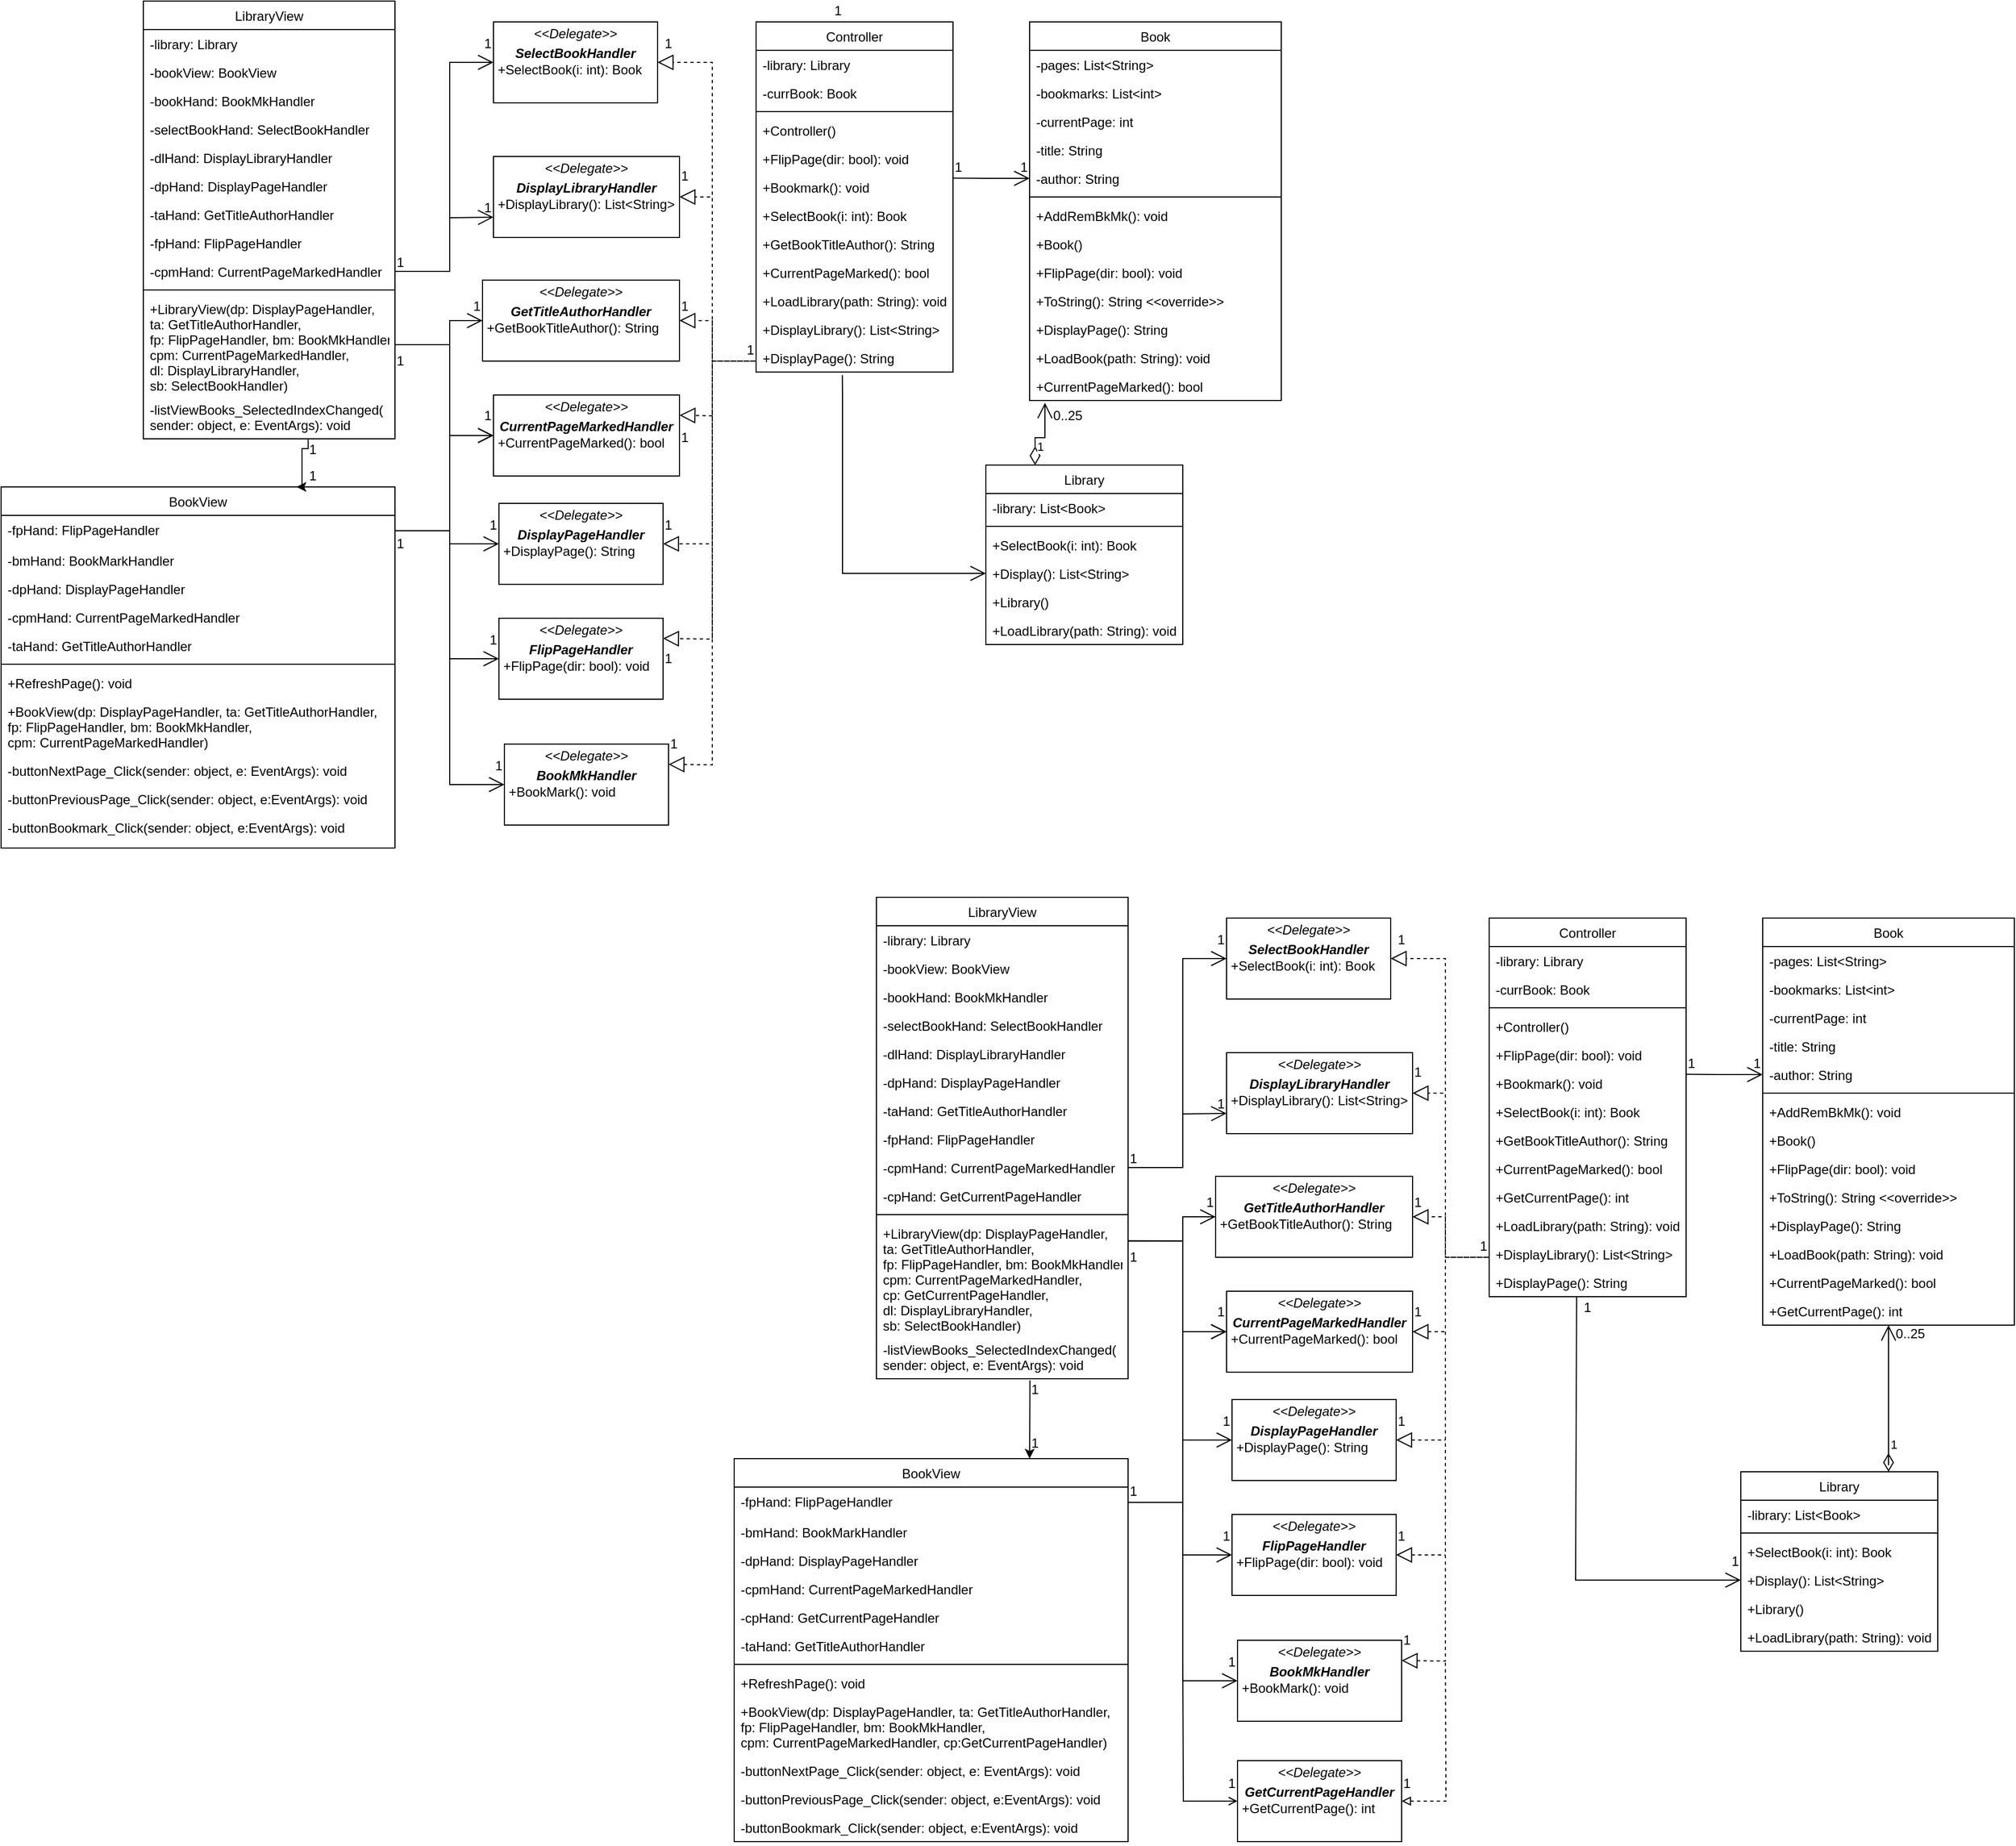 <mxfile version="16.6.1" type="device"><diagram id="C5RBs43oDa-KdzZeNtuy" name="Page-1"><mxGraphModel dx="1816" dy="513" grid="1" gridSize="10" guides="1" tooltips="1" connect="1" arrows="1" fold="1" page="1" pageScale="1" pageWidth="827" pageHeight="1169" math="0" shadow="0"><root><mxCell id="WIyWlLk6GJQsqaUBKTNV-0"/><mxCell id="WIyWlLk6GJQsqaUBKTNV-1" parent="WIyWlLk6GJQsqaUBKTNV-0"/><mxCell id="zkfFHV4jXpPFQw0GAbJ--6" value="BookView" style="swimlane;fontStyle=0;align=center;verticalAlign=top;childLayout=stackLayout;horizontal=1;startSize=26;horizontalStack=0;resizeParent=1;resizeLast=0;collapsible=1;marginBottom=0;rounded=0;shadow=0;strokeWidth=1;" parent="WIyWlLk6GJQsqaUBKTNV-1" vertex="1"><mxGeometry x="-630" y="465" width="360" height="330" as="geometry"><mxRectangle x="130" y="380" width="160" height="26" as="alternateBounds"/></mxGeometry></mxCell><mxCell id="kKATzDtQ06_MXmmMMDZ5-18" value="-fpHand: FlipPageHandler" style="text;strokeColor=none;fillColor=none;align=left;verticalAlign=top;spacingLeft=4;spacingRight=4;overflow=hidden;rotatable=0;points=[[0,0.5],[1,0.5]];portConstraint=eastwest;" parent="zkfFHV4jXpPFQw0GAbJ--6" vertex="1"><mxGeometry y="26" width="360" height="28" as="geometry"/></mxCell><mxCell id="kKATzDtQ06_MXmmMMDZ5-19" value="-bmHand: BookMarkHandler" style="text;strokeColor=none;fillColor=none;align=left;verticalAlign=top;spacingLeft=4;spacingRight=4;overflow=hidden;rotatable=0;points=[[0,0.5],[1,0.5]];portConstraint=eastwest;" parent="zkfFHV4jXpPFQw0GAbJ--6" vertex="1"><mxGeometry y="54" width="360" height="26" as="geometry"/></mxCell><mxCell id="_Ul0o9KKEtSvNgd72cAL-1" value="-dpHand: DisplayPageHandler" style="text;strokeColor=none;fillColor=none;align=left;verticalAlign=top;spacingLeft=4;spacingRight=4;overflow=hidden;rotatable=0;points=[[0,0.5],[1,0.5]];portConstraint=eastwest;" parent="zkfFHV4jXpPFQw0GAbJ--6" vertex="1"><mxGeometry y="80" width="360" height="26" as="geometry"/></mxCell><mxCell id="_Ul0o9KKEtSvNgd72cAL-19" value="-cpmHand: CurrentPageMarkedHandler" style="text;strokeColor=none;fillColor=none;align=left;verticalAlign=top;spacingLeft=4;spacingRight=4;overflow=hidden;rotatable=0;points=[[0,0.5],[1,0.5]];portConstraint=eastwest;" parent="zkfFHV4jXpPFQw0GAbJ--6" vertex="1"><mxGeometry y="106" width="360" height="26" as="geometry"/></mxCell><mxCell id="_Ul0o9KKEtSvNgd72cAL-20" value="-taHand: GetTitleAuthorHandler" style="text;strokeColor=none;fillColor=none;align=left;verticalAlign=top;spacingLeft=4;spacingRight=4;overflow=hidden;rotatable=0;points=[[0,0.5],[1,0.5]];portConstraint=eastwest;" parent="zkfFHV4jXpPFQw0GAbJ--6" vertex="1"><mxGeometry y="132" width="360" height="26" as="geometry"/></mxCell><mxCell id="ePOJfyZOBA0AEGsblm17-55" value="" style="line;strokeWidth=1;fillColor=none;align=left;verticalAlign=middle;spacingTop=-1;spacingLeft=3;spacingRight=3;rotatable=0;labelPosition=right;points=[];portConstraint=eastwest;" parent="zkfFHV4jXpPFQw0GAbJ--6" vertex="1"><mxGeometry y="158" width="360" height="8" as="geometry"/></mxCell><mxCell id="ePOJfyZOBA0AEGsblm17-0" value="+RefreshPage(): void" style="text;strokeColor=none;fillColor=none;align=left;verticalAlign=top;spacingLeft=4;spacingRight=4;overflow=hidden;rotatable=0;points=[[0,0.5],[1,0.5]];portConstraint=eastwest;" parent="zkfFHV4jXpPFQw0GAbJ--6" vertex="1"><mxGeometry y="166" width="360" height="26" as="geometry"/></mxCell><mxCell id="ePOJfyZOBA0AEGsblm17-74" value="+BookView(dp: DisplayPageHandler, ta: GetTitleAuthorHandler,&#10;fp: FlipPageHandler, bm: BookMkHandler,&#10;cpm: CurrentPageMarkedHandler)" style="text;strokeColor=none;fillColor=none;align=left;verticalAlign=top;spacingLeft=4;spacingRight=4;overflow=hidden;rotatable=0;points=[[0,0.5],[1,0.5]];portConstraint=eastwest;" parent="zkfFHV4jXpPFQw0GAbJ--6" vertex="1"><mxGeometry y="192" width="360" height="54" as="geometry"/></mxCell><mxCell id="_Ul0o9KKEtSvNgd72cAL-21" value="-buttonNextPage_Click(sender: object, e: EventArgs): void" style="text;strokeColor=none;fillColor=none;align=left;verticalAlign=top;spacingLeft=4;spacingRight=4;overflow=hidden;rotatable=0;points=[[0,0.5],[1,0.5]];portConstraint=eastwest;" parent="zkfFHV4jXpPFQw0GAbJ--6" vertex="1"><mxGeometry y="246" width="360" height="26" as="geometry"/></mxCell><mxCell id="_Ul0o9KKEtSvNgd72cAL-22" value="-buttonPreviousPage_Click(sender: object, e:EventArgs): void" style="text;strokeColor=none;fillColor=none;align=left;verticalAlign=top;spacingLeft=4;spacingRight=4;overflow=hidden;rotatable=0;points=[[0,0.5],[1,0.5]];portConstraint=eastwest;" parent="zkfFHV4jXpPFQw0GAbJ--6" vertex="1"><mxGeometry y="272" width="360" height="26" as="geometry"/></mxCell><mxCell id="_Ul0o9KKEtSvNgd72cAL-23" value="-buttonBookmark_Click(sender: object, e:EventArgs): void" style="text;strokeColor=none;fillColor=none;align=left;verticalAlign=top;spacingLeft=4;spacingRight=4;overflow=hidden;rotatable=0;points=[[0,0.5],[1,0.5]];portConstraint=eastwest;" parent="zkfFHV4jXpPFQw0GAbJ--6" vertex="1"><mxGeometry y="298" width="360" height="26" as="geometry"/></mxCell><mxCell id="zkfFHV4jXpPFQw0GAbJ--17" value="Book" style="swimlane;fontStyle=0;align=center;verticalAlign=top;childLayout=stackLayout;horizontal=1;startSize=26;horizontalStack=0;resizeParent=1;resizeLast=0;collapsible=1;marginBottom=0;rounded=0;shadow=0;strokeWidth=1;" parent="WIyWlLk6GJQsqaUBKTNV-1" vertex="1"><mxGeometry x="310" y="40" width="230" height="346" as="geometry"><mxRectangle x="550" y="140" width="160" height="26" as="alternateBounds"/></mxGeometry></mxCell><mxCell id="zkfFHV4jXpPFQw0GAbJ--18" value="-pages: List&lt;String&gt;" style="text;align=left;verticalAlign=top;spacingLeft=4;spacingRight=4;overflow=hidden;rotatable=0;points=[[0,0.5],[1,0.5]];portConstraint=eastwest;" parent="zkfFHV4jXpPFQw0GAbJ--17" vertex="1"><mxGeometry y="26" width="230" height="26" as="geometry"/></mxCell><mxCell id="kKATzDtQ06_MXmmMMDZ5-2" value="-bookmarks: List&lt;int&gt;" style="text;strokeColor=none;fillColor=none;align=left;verticalAlign=top;spacingLeft=4;spacingRight=4;overflow=hidden;rotatable=0;points=[[0,0.5],[1,0.5]];portConstraint=eastwest;" parent="zkfFHV4jXpPFQw0GAbJ--17" vertex="1"><mxGeometry y="52" width="230" height="26" as="geometry"/></mxCell><mxCell id="kKATzDtQ06_MXmmMMDZ5-8" value="-currentPage: int" style="text;strokeColor=none;fillColor=none;align=left;verticalAlign=top;spacingLeft=4;spacingRight=4;overflow=hidden;rotatable=0;points=[[0,0.5],[1,0.5]];portConstraint=eastwest;" parent="zkfFHV4jXpPFQw0GAbJ--17" vertex="1"><mxGeometry y="78" width="230" height="26" as="geometry"/></mxCell><mxCell id="ePOJfyZOBA0AEGsblm17-72" value="-title: String" style="text;strokeColor=none;fillColor=none;align=left;verticalAlign=top;spacingLeft=4;spacingRight=4;overflow=hidden;rotatable=0;points=[[0,0.5],[1,0.5]];portConstraint=eastwest;" parent="zkfFHV4jXpPFQw0GAbJ--17" vertex="1"><mxGeometry y="104" width="230" height="26" as="geometry"/></mxCell><mxCell id="kKATzDtQ06_MXmmMMDZ5-14" value="-author: String" style="text;strokeColor=none;fillColor=none;align=left;verticalAlign=top;spacingLeft=4;spacingRight=4;overflow=hidden;rotatable=0;points=[[0,0.5],[1,0.5]];portConstraint=eastwest;" parent="zkfFHV4jXpPFQw0GAbJ--17" vertex="1"><mxGeometry y="130" width="230" height="26" as="geometry"/></mxCell><mxCell id="zkfFHV4jXpPFQw0GAbJ--23" value="" style="line;html=1;strokeWidth=1;align=left;verticalAlign=middle;spacingTop=-1;spacingLeft=3;spacingRight=3;rotatable=0;labelPosition=right;points=[];portConstraint=eastwest;" parent="zkfFHV4jXpPFQw0GAbJ--17" vertex="1"><mxGeometry y="156" width="230" height="8" as="geometry"/></mxCell><mxCell id="kKATzDtQ06_MXmmMMDZ5-16" value="+AddRemBkMk(): void" style="text;strokeColor=none;fillColor=none;align=left;verticalAlign=top;spacingLeft=4;spacingRight=4;overflow=hidden;rotatable=0;points=[[0,0.5],[1,0.5]];portConstraint=eastwest;" parent="zkfFHV4jXpPFQw0GAbJ--17" vertex="1"><mxGeometry y="164" width="230" height="26" as="geometry"/></mxCell><mxCell id="kKATzDtQ06_MXmmMMDZ5-15" value="+Book()" style="text;strokeColor=none;fillColor=none;align=left;verticalAlign=top;spacingLeft=4;spacingRight=4;overflow=hidden;rotatable=0;points=[[0,0.5],[1,0.5]];portConstraint=eastwest;" parent="zkfFHV4jXpPFQw0GAbJ--17" vertex="1"><mxGeometry y="190" width="230" height="26" as="geometry"/></mxCell><mxCell id="kKATzDtQ06_MXmmMMDZ5-17" value="+FlipPage(dir: bool): void" style="text;strokeColor=none;fillColor=none;align=left;verticalAlign=top;spacingLeft=4;spacingRight=4;overflow=hidden;rotatable=0;points=[[0,0.5],[1,0.5]];portConstraint=eastwest;" parent="zkfFHV4jXpPFQw0GAbJ--17" vertex="1"><mxGeometry y="216" width="230" height="26" as="geometry"/></mxCell><mxCell id="ePOJfyZOBA0AEGsblm17-44" value="+ToString(): String &lt;&lt;override&gt;&gt;" style="text;strokeColor=none;fillColor=none;align=left;verticalAlign=top;spacingLeft=4;spacingRight=4;overflow=hidden;rotatable=0;points=[[0,0.5],[1,0.5]];portConstraint=eastwest;" parent="zkfFHV4jXpPFQw0GAbJ--17" vertex="1"><mxGeometry y="242" width="230" height="26" as="geometry"/></mxCell><mxCell id="_Ul0o9KKEtSvNgd72cAL-0" value="+DisplayPage(): String" style="text;strokeColor=none;fillColor=none;align=left;verticalAlign=top;spacingLeft=4;spacingRight=4;overflow=hidden;rotatable=0;points=[[0,0.5],[1,0.5]];portConstraint=eastwest;" parent="zkfFHV4jXpPFQw0GAbJ--17" vertex="1"><mxGeometry y="268" width="230" height="26" as="geometry"/></mxCell><mxCell id="_Ul0o9KKEtSvNgd72cAL-16" value="+LoadBook(path: String): void" style="text;strokeColor=none;fillColor=none;align=left;verticalAlign=top;spacingLeft=4;spacingRight=4;overflow=hidden;rotatable=0;points=[[0,0.5],[1,0.5]];portConstraint=eastwest;" parent="zkfFHV4jXpPFQw0GAbJ--17" vertex="1"><mxGeometry y="294" width="230" height="26" as="geometry"/></mxCell><mxCell id="_Ul0o9KKEtSvNgd72cAL-17" value="+CurrentPageMarked(): bool" style="text;strokeColor=none;fillColor=none;align=left;verticalAlign=top;spacingLeft=4;spacingRight=4;overflow=hidden;rotatable=0;points=[[0,0.5],[1,0.5]];portConstraint=eastwest;" parent="zkfFHV4jXpPFQw0GAbJ--17" vertex="1"><mxGeometry y="320" width="230" height="26" as="geometry"/></mxCell><mxCell id="kKATzDtQ06_MXmmMMDZ5-22" value="Controller" style="swimlane;fontStyle=0;align=center;verticalAlign=top;childLayout=stackLayout;horizontal=1;startSize=26;horizontalStack=0;resizeParent=1;resizeParentMax=0;resizeLast=0;collapsible=1;marginBottom=0;" parent="WIyWlLk6GJQsqaUBKTNV-1" vertex="1"><mxGeometry x="60" y="40" width="180" height="320" as="geometry"/></mxCell><mxCell id="kKATzDtQ06_MXmmMMDZ5-23" value="-library: Library" style="text;strokeColor=none;fillColor=none;align=left;verticalAlign=top;spacingLeft=4;spacingRight=4;overflow=hidden;rotatable=0;points=[[0,0.5],[1,0.5]];portConstraint=eastwest;" parent="kKATzDtQ06_MXmmMMDZ5-22" vertex="1"><mxGeometry y="26" width="180" height="26" as="geometry"/></mxCell><mxCell id="kKATzDtQ06_MXmmMMDZ5-34" value="-currBook: Book" style="text;strokeColor=none;fillColor=none;align=left;verticalAlign=top;spacingLeft=4;spacingRight=4;overflow=hidden;rotatable=0;points=[[0,0.5],[1,0.5]];portConstraint=eastwest;" parent="kKATzDtQ06_MXmmMMDZ5-22" vertex="1"><mxGeometry y="52" width="180" height="26" as="geometry"/></mxCell><mxCell id="kKATzDtQ06_MXmmMMDZ5-24" value="" style="line;strokeWidth=1;fillColor=none;align=left;verticalAlign=middle;spacingTop=-1;spacingLeft=3;spacingRight=3;rotatable=0;labelPosition=right;points=[];portConstraint=eastwest;" parent="kKATzDtQ06_MXmmMMDZ5-22" vertex="1"><mxGeometry y="78" width="180" height="8" as="geometry"/></mxCell><mxCell id="kKATzDtQ06_MXmmMMDZ5-25" value="+Controller()" style="text;strokeColor=none;fillColor=none;align=left;verticalAlign=top;spacingLeft=4;spacingRight=4;overflow=hidden;rotatable=0;points=[[0,0.5],[1,0.5]];portConstraint=eastwest;" parent="kKATzDtQ06_MXmmMMDZ5-22" vertex="1"><mxGeometry y="86" width="180" height="26" as="geometry"/></mxCell><mxCell id="ePOJfyZOBA0AEGsblm17-26" value="+FlipPage(dir: bool): void" style="text;strokeColor=none;fillColor=none;align=left;verticalAlign=top;spacingLeft=4;spacingRight=4;overflow=hidden;rotatable=0;points=[[0,0.5],[1,0.5]];portConstraint=eastwest;" parent="kKATzDtQ06_MXmmMMDZ5-22" vertex="1"><mxGeometry y="112" width="180" height="26" as="geometry"/></mxCell><mxCell id="ePOJfyZOBA0AEGsblm17-32" value="+Bookmark(): void" style="text;strokeColor=none;fillColor=none;align=left;verticalAlign=top;spacingLeft=4;spacingRight=4;overflow=hidden;rotatable=0;points=[[0,0.5],[1,0.5]];portConstraint=eastwest;" parent="kKATzDtQ06_MXmmMMDZ5-22" vertex="1"><mxGeometry y="138" width="180" height="26" as="geometry"/></mxCell><mxCell id="ePOJfyZOBA0AEGsblm17-43" value="+SelectBook(i: int): Book" style="text;strokeColor=none;fillColor=none;align=left;verticalAlign=top;spacingLeft=4;spacingRight=4;overflow=hidden;rotatable=0;points=[[0,0.5],[1,0.5]];portConstraint=eastwest;" parent="kKATzDtQ06_MXmmMMDZ5-22" vertex="1"><mxGeometry y="164" width="180" height="26" as="geometry"/></mxCell><mxCell id="_Ul0o9KKEtSvNgd72cAL-9" value="+GetBookTitleAuthor(): String" style="text;strokeColor=none;fillColor=none;align=left;verticalAlign=top;spacingLeft=4;spacingRight=4;overflow=hidden;rotatable=0;points=[[0,0.5],[1,0.5]];portConstraint=eastwest;" parent="kKATzDtQ06_MXmmMMDZ5-22" vertex="1"><mxGeometry y="190" width="180" height="26" as="geometry"/></mxCell><mxCell id="_Ul0o9KKEtSvNgd72cAL-13" value="+CurrentPageMarked(): bool" style="text;strokeColor=none;fillColor=none;align=left;verticalAlign=top;spacingLeft=4;spacingRight=4;overflow=hidden;rotatable=0;points=[[0,0.5],[1,0.5]];portConstraint=eastwest;" parent="kKATzDtQ06_MXmmMMDZ5-22" vertex="1"><mxGeometry y="216" width="180" height="26" as="geometry"/></mxCell><mxCell id="_Ul0o9KKEtSvNgd72cAL-14" value="+LoadLibrary(path: String): void" style="text;strokeColor=none;fillColor=none;align=left;verticalAlign=top;spacingLeft=4;spacingRight=4;overflow=hidden;rotatable=0;points=[[0,0.5],[1,0.5]];portConstraint=eastwest;" parent="kKATzDtQ06_MXmmMMDZ5-22" vertex="1"><mxGeometry y="242" width="180" height="26" as="geometry"/></mxCell><mxCell id="_Ul0o9KKEtSvNgd72cAL-15" value="+DisplayLibrary(): List&lt;String&gt;" style="text;strokeColor=none;fillColor=none;align=left;verticalAlign=top;spacingLeft=4;spacingRight=4;overflow=hidden;rotatable=0;points=[[0,0.5],[1,0.5]];portConstraint=eastwest;" parent="kKATzDtQ06_MXmmMMDZ5-22" vertex="1"><mxGeometry y="268" width="180" height="26" as="geometry"/></mxCell><mxCell id="_Ul0o9KKEtSvNgd72cAL-35" value="+DisplayPage(): String" style="text;strokeColor=none;fillColor=none;align=left;verticalAlign=top;spacingLeft=4;spacingRight=4;overflow=hidden;rotatable=0;points=[[0,0.5],[1,0.5]];portConstraint=eastwest;" parent="kKATzDtQ06_MXmmMMDZ5-22" vertex="1"><mxGeometry y="294" width="180" height="26" as="geometry"/></mxCell><mxCell id="kKATzDtQ06_MXmmMMDZ5-26" value="1" style="endArrow=open;html=1;endSize=12;startArrow=diamondThin;startSize=14;startFill=0;edgeStyle=orthogonalEdgeStyle;align=left;verticalAlign=bottom;rounded=0;exitX=0.25;exitY=0;exitDx=0;exitDy=0;entryX=0.061;entryY=1.081;entryDx=0;entryDy=0;entryPerimeter=0;" parent="WIyWlLk6GJQsqaUBKTNV-1" source="zkfFHV4jXpPFQw0GAbJ--0" target="_Ul0o9KKEtSvNgd72cAL-17" edge="1"><mxGeometry x="-0.756" relative="1" as="geometry"><mxPoint x="620" y="160" as="sourcePoint"/><mxPoint x="540" y="145" as="targetPoint"/><Array as="points"><mxPoint x="315" y="420"/><mxPoint x="324" y="420"/></Array><mxPoint as="offset"/></mxGeometry></mxCell><mxCell id="kKATzDtQ06_MXmmMMDZ5-27" value="" style="endArrow=open;endFill=1;endSize=12;html=1;rounded=0;exitX=0.438;exitY=1.105;exitDx=0;exitDy=0;entryX=0;entryY=0.5;entryDx=0;entryDy=0;exitPerimeter=0;" parent="WIyWlLk6GJQsqaUBKTNV-1" source="_Ul0o9KKEtSvNgd72cAL-35" target="ePOJfyZOBA0AEGsblm17-37" edge="1"><mxGeometry width="160" relative="1" as="geometry"><mxPoint x="30" y="300" as="sourcePoint"/><mxPoint x="190" y="300" as="targetPoint"/><Array as="points"><mxPoint x="139" y="380"/><mxPoint x="139" y="544"/></Array></mxGeometry></mxCell><mxCell id="kKATzDtQ06_MXmmMMDZ5-30" value="&lt;p style=&quot;margin: 0px ; margin-top: 4px ; text-align: center&quot;&gt;&lt;i&gt;&amp;lt;&amp;lt;Delegate&amp;gt;&amp;gt;&lt;/i&gt;&lt;br&gt;&lt;/p&gt;&lt;p style=&quot;margin: 0px ; margin-top: 4px ; text-align: center&quot;&gt;&lt;i&gt;&lt;b&gt;FlipPageHandler&lt;/b&gt;&lt;/i&gt;&lt;/p&gt;&lt;p style=&quot;margin: 0px ; margin-left: 4px&quot;&gt;&lt;span&gt;+FlipPage(dir: bool): void&lt;/span&gt;&lt;/p&gt;" style="verticalAlign=top;align=left;overflow=fill;fontSize=12;fontFamily=Helvetica;html=1;" parent="WIyWlLk6GJQsqaUBKTNV-1" vertex="1"><mxGeometry x="-175" y="585" width="150" height="74" as="geometry"/></mxCell><mxCell id="ePOJfyZOBA0AEGsblm17-3" value="0..25" style="text;html=1;strokeColor=none;fillColor=none;align=center;verticalAlign=middle;whiteSpace=wrap;rounded=0;" parent="WIyWlLk6GJQsqaUBKTNV-1" vertex="1"><mxGeometry x="340" y="390" width="10" height="20" as="geometry"/></mxCell><mxCell id="ePOJfyZOBA0AEGsblm17-11" value="1" style="text;html=1;strokeColor=none;fillColor=none;align=center;verticalAlign=middle;whiteSpace=wrap;rounded=0;" parent="WIyWlLk6GJQsqaUBKTNV-1" vertex="1"><mxGeometry x="130" y="20" width="10" height="20" as="geometry"/></mxCell><mxCell id="ePOJfyZOBA0AEGsblm17-15" value="LibraryView" style="swimlane;fontStyle=0;align=center;verticalAlign=top;childLayout=stackLayout;horizontal=1;startSize=26;horizontalStack=0;resizeParent=1;resizeParentMax=0;resizeLast=0;collapsible=1;marginBottom=0;" parent="WIyWlLk6GJQsqaUBKTNV-1" vertex="1"><mxGeometry x="-500" y="21" width="230" height="400" as="geometry"/></mxCell><mxCell id="ePOJfyZOBA0AEGsblm17-16" value="-library: Library" style="text;strokeColor=none;fillColor=none;align=left;verticalAlign=top;spacingLeft=4;spacingRight=4;overflow=hidden;rotatable=0;points=[[0,0.5],[1,0.5]];portConstraint=eastwest;" parent="ePOJfyZOBA0AEGsblm17-15" vertex="1"><mxGeometry y="26" width="230" height="26" as="geometry"/></mxCell><mxCell id="ePOJfyZOBA0AEGsblm17-51" value="-bookView: BookView" style="text;strokeColor=none;fillColor=none;align=left;verticalAlign=top;spacingLeft=4;spacingRight=4;overflow=hidden;rotatable=0;points=[[0,0.5],[1,0.5]];portConstraint=eastwest;" parent="ePOJfyZOBA0AEGsblm17-15" vertex="1"><mxGeometry y="52" width="230" height="26" as="geometry"/></mxCell><mxCell id="ePOJfyZOBA0AEGsblm17-18" value="-bookHand: BookMkHandler" style="text;strokeColor=none;fillColor=none;align=left;verticalAlign=top;spacingLeft=4;spacingRight=4;overflow=hidden;rotatable=0;points=[[0,0.5],[1,0.5]];portConstraint=eastwest;" parent="ePOJfyZOBA0AEGsblm17-15" vertex="1"><mxGeometry y="78" width="230" height="26" as="geometry"/></mxCell><mxCell id="_Ul0o9KKEtSvNgd72cAL-38" value="-selectBookHand: SelectBookHandler" style="text;strokeColor=none;fillColor=none;align=left;verticalAlign=top;spacingLeft=4;spacingRight=4;overflow=hidden;rotatable=0;points=[[0,0.5],[1,0.5]];portConstraint=eastwest;" parent="ePOJfyZOBA0AEGsblm17-15" vertex="1"><mxGeometry y="104" width="230" height="26" as="geometry"/></mxCell><mxCell id="_Ul0o9KKEtSvNgd72cAL-39" value="-dlHand: DisplayLibraryHandler" style="text;strokeColor=none;fillColor=none;align=left;verticalAlign=top;spacingLeft=4;spacingRight=4;overflow=hidden;rotatable=0;points=[[0,0.5],[1,0.5]];portConstraint=eastwest;" parent="ePOJfyZOBA0AEGsblm17-15" vertex="1"><mxGeometry y="130" width="230" height="26" as="geometry"/></mxCell><mxCell id="_Ul0o9KKEtSvNgd72cAL-41" value="-dpHand: DisplayPageHandler" style="text;strokeColor=none;fillColor=none;align=left;verticalAlign=top;spacingLeft=4;spacingRight=4;overflow=hidden;rotatable=0;points=[[0,0.5],[1,0.5]];portConstraint=eastwest;" parent="ePOJfyZOBA0AEGsblm17-15" vertex="1"><mxGeometry y="156" width="230" height="26" as="geometry"/></mxCell><mxCell id="_Ul0o9KKEtSvNgd72cAL-40" value="-taHand: GetTitleAuthorHandler" style="text;strokeColor=none;fillColor=none;align=left;verticalAlign=top;spacingLeft=4;spacingRight=4;overflow=hidden;rotatable=0;points=[[0,0.5],[1,0.5]];portConstraint=eastwest;" parent="ePOJfyZOBA0AEGsblm17-15" vertex="1"><mxGeometry y="182" width="230" height="26" as="geometry"/></mxCell><mxCell id="_Ul0o9KKEtSvNgd72cAL-42" value="-fpHand: FlipPageHandler" style="text;strokeColor=none;fillColor=none;align=left;verticalAlign=top;spacingLeft=4;spacingRight=4;overflow=hidden;rotatable=0;points=[[0,0.5],[1,0.5]];portConstraint=eastwest;" parent="ePOJfyZOBA0AEGsblm17-15" vertex="1"><mxGeometry y="208" width="230" height="26" as="geometry"/></mxCell><mxCell id="_Ul0o9KKEtSvNgd72cAL-43" value="-cpmHand: CurrentPageMarkedHandler" style="text;strokeColor=none;fillColor=none;align=left;verticalAlign=top;spacingLeft=4;spacingRight=4;overflow=hidden;rotatable=0;points=[[0,0.5],[1,0.5]];portConstraint=eastwest;" parent="ePOJfyZOBA0AEGsblm17-15" vertex="1"><mxGeometry y="234" width="230" height="26" as="geometry"/></mxCell><mxCell id="ePOJfyZOBA0AEGsblm17-79" value="" style="line;strokeWidth=1;fillColor=none;align=left;verticalAlign=middle;spacingTop=-1;spacingLeft=3;spacingRight=3;rotatable=0;labelPosition=right;points=[];portConstraint=eastwest;" parent="ePOJfyZOBA0AEGsblm17-15" vertex="1"><mxGeometry y="260" width="230" height="8" as="geometry"/></mxCell><mxCell id="ePOJfyZOBA0AEGsblm17-78" value="+LibraryView(dp: DisplayPageHandler,&#10;ta: GetTitleAuthorHandler, &#10;fp: FlipPageHandler, bm: BookMkHandler,&#10;cpm: CurrentPageMarkedHandler, &#10;dl: DisplayLibraryHandler, &#10;sb: SelectBookHandler)" style="text;strokeColor=none;fillColor=none;align=left;verticalAlign=top;spacingLeft=4;spacingRight=4;overflow=hidden;rotatable=0;points=[[0,0.5],[1,0.5]];portConstraint=eastwest;" parent="ePOJfyZOBA0AEGsblm17-15" vertex="1"><mxGeometry y="268" width="230" height="92" as="geometry"/></mxCell><mxCell id="_Ul0o9KKEtSvNgd72cAL-95" value="-listViewBooks_SelectedIndexChanged(&#10;sender: object, e: EventArgs): void" style="text;strokeColor=none;fillColor=none;align=left;verticalAlign=top;spacingLeft=4;spacingRight=4;overflow=hidden;rotatable=0;points=[[0,0.5],[1,0.5]];portConstraint=eastwest;" parent="ePOJfyZOBA0AEGsblm17-15" vertex="1"><mxGeometry y="360" width="230" height="40" as="geometry"/></mxCell><mxCell id="zkfFHV4jXpPFQw0GAbJ--0" value="Library" style="swimlane;fontStyle=0;align=center;verticalAlign=top;childLayout=stackLayout;horizontal=1;startSize=26;horizontalStack=0;resizeParent=1;resizeLast=0;collapsible=1;marginBottom=0;rounded=0;shadow=0;strokeWidth=1;" parent="WIyWlLk6GJQsqaUBKTNV-1" vertex="1"><mxGeometry x="270" y="445" width="180" height="164" as="geometry"><mxRectangle x="230" y="140" width="160" height="26" as="alternateBounds"/></mxGeometry></mxCell><mxCell id="zkfFHV4jXpPFQw0GAbJ--1" value="-library: List&lt;Book&gt;" style="text;align=left;verticalAlign=top;spacingLeft=4;spacingRight=4;overflow=hidden;rotatable=0;points=[[0,0.5],[1,0.5]];portConstraint=eastwest;" parent="zkfFHV4jXpPFQw0GAbJ--0" vertex="1"><mxGeometry y="26" width="180" height="26" as="geometry"/></mxCell><mxCell id="zkfFHV4jXpPFQw0GAbJ--4" value="" style="line;html=1;strokeWidth=1;align=left;verticalAlign=middle;spacingTop=-1;spacingLeft=3;spacingRight=3;rotatable=0;labelPosition=right;points=[];portConstraint=eastwest;" parent="zkfFHV4jXpPFQw0GAbJ--0" vertex="1"><mxGeometry y="52" width="180" height="8" as="geometry"/></mxCell><mxCell id="zkfFHV4jXpPFQw0GAbJ--5" value="+SelectBook(i: int): Book" style="text;align=left;verticalAlign=top;spacingLeft=4;spacingRight=4;overflow=hidden;rotatable=0;points=[[0,0.5],[1,0.5]];portConstraint=eastwest;" parent="zkfFHV4jXpPFQw0GAbJ--0" vertex="1"><mxGeometry y="60" width="180" height="26" as="geometry"/></mxCell><mxCell id="ePOJfyZOBA0AEGsblm17-37" value="+Display(): List&lt;String&gt;" style="text;strokeColor=none;fillColor=none;align=left;verticalAlign=top;spacingLeft=4;spacingRight=4;overflow=hidden;rotatable=0;points=[[0,0.5],[1,0.5]];portConstraint=eastwest;" parent="zkfFHV4jXpPFQw0GAbJ--0" vertex="1"><mxGeometry y="86" width="180" height="26" as="geometry"/></mxCell><mxCell id="ePOJfyZOBA0AEGsblm17-73" value="+Library()" style="text;strokeColor=none;fillColor=none;align=left;verticalAlign=top;spacingLeft=4;spacingRight=4;overflow=hidden;rotatable=0;points=[[0,0.5],[1,0.5]];portConstraint=eastwest;" parent="zkfFHV4jXpPFQw0GAbJ--0" vertex="1"><mxGeometry y="112" width="180" height="26" as="geometry"/></mxCell><mxCell id="_Ul0o9KKEtSvNgd72cAL-36" value="+LoadLibrary(path: String): void " style="text;strokeColor=none;fillColor=none;align=left;verticalAlign=top;spacingLeft=4;spacingRight=4;overflow=hidden;rotatable=0;points=[[0,0.5],[1,0.5]];portConstraint=eastwest;" parent="zkfFHV4jXpPFQw0GAbJ--0" vertex="1"><mxGeometry y="138" width="180" height="26" as="geometry"/></mxCell><mxCell id="ePOJfyZOBA0AEGsblm17-28" value="&lt;p style=&quot;margin: 0px ; margin-top: 4px ; text-align: center&quot;&gt;&lt;i&gt;&amp;lt;&amp;lt;Delegate&amp;gt;&amp;gt;&lt;/i&gt;&lt;br&gt;&lt;/p&gt;&lt;p style=&quot;margin: 0px ; margin-top: 4px ; text-align: center&quot;&gt;&lt;i&gt;&lt;b&gt;BookMkHandler&lt;/b&gt;&lt;/i&gt;&lt;/p&gt;&lt;p style=&quot;margin: 0px ; margin-left: 4px&quot;&gt;&lt;span&gt;+BookMark(): void&lt;/span&gt;&lt;/p&gt;" style="verticalAlign=top;align=left;overflow=fill;fontSize=12;fontFamily=Helvetica;html=1;" parent="WIyWlLk6GJQsqaUBKTNV-1" vertex="1"><mxGeometry x="-170" y="700" width="150" height="74" as="geometry"/></mxCell><mxCell id="ePOJfyZOBA0AEGsblm17-31" value="" style="endArrow=block;dashed=1;endFill=0;endSize=12;html=1;rounded=0;entryX=1;entryY=0.5;entryDx=0;entryDy=0;exitX=1;exitY=1;exitDx=0;exitDy=0;" parent="WIyWlLk6GJQsqaUBKTNV-1" source="ePOJfyZOBA0AEGsblm17-58" target="ePOJfyZOBA0AEGsblm17-34" edge="1"><mxGeometry width="160" relative="1" as="geometry"><mxPoint x="119" y="380" as="sourcePoint"/><mxPoint x="95.0" y="555" as="targetPoint"/><Array as="points"><mxPoint x="20" y="350"/><mxPoint x="20" y="77"/></Array></mxGeometry></mxCell><mxCell id="ePOJfyZOBA0AEGsblm17-34" value="&lt;p style=&quot;margin: 0px ; margin-top: 4px ; text-align: center&quot;&gt;&lt;i&gt;&amp;lt;&amp;lt;Delegate&amp;gt;&amp;gt;&lt;/i&gt;&lt;br&gt;&lt;/p&gt;&lt;p style=&quot;margin: 0px ; margin-top: 4px ; text-align: center&quot;&gt;&lt;b&gt;&lt;i&gt;SelectBookHandler&lt;/i&gt;&lt;/b&gt;&lt;/p&gt;&lt;p style=&quot;margin: 0px ; margin-left: 4px&quot;&gt;&lt;span&gt;+SelectBook(i: int): Book&lt;/span&gt;&lt;/p&gt;" style="verticalAlign=top;align=left;overflow=fill;fontSize=12;fontFamily=Helvetica;html=1;" parent="WIyWlLk6GJQsqaUBKTNV-1" vertex="1"><mxGeometry x="-180" y="40" width="150" height="74" as="geometry"/></mxCell><mxCell id="ePOJfyZOBA0AEGsblm17-40" value="" style="endArrow=open;endFill=1;endSize=12;html=1;rounded=0;entryX=0;entryY=0.5;entryDx=0;entryDy=0;exitX=1.001;exitY=0.184;exitDx=0;exitDy=0;exitPerimeter=0;" parent="WIyWlLk6GJQsqaUBKTNV-1" source="ePOJfyZOBA0AEGsblm17-32" target="kKATzDtQ06_MXmmMMDZ5-14" edge="1"><mxGeometry width="160" relative="1" as="geometry"><mxPoint x="360" y="583" as="sourcePoint"/><mxPoint x="252.5" y="530" as="targetPoint"/><Array as="points"><mxPoint x="270" y="183"/></Array></mxGeometry></mxCell><mxCell id="ePOJfyZOBA0AEGsblm17-41" value="1" style="text;html=1;strokeColor=none;fillColor=none;align=center;verticalAlign=middle;whiteSpace=wrap;rounded=0;" parent="WIyWlLk6GJQsqaUBKTNV-1" vertex="1"><mxGeometry x="240" y="163" width="10" height="20" as="geometry"/></mxCell><mxCell id="ePOJfyZOBA0AEGsblm17-42" value="1" style="text;html=1;strokeColor=none;fillColor=none;align=center;verticalAlign=middle;whiteSpace=wrap;rounded=0;" parent="WIyWlLk6GJQsqaUBKTNV-1" vertex="1"><mxGeometry x="300" y="163" width="10" height="20" as="geometry"/></mxCell><mxCell id="ePOJfyZOBA0AEGsblm17-50" style="edgeStyle=orthogonalEdgeStyle;rounded=0;orthogonalLoop=1;jettySize=auto;html=1;entryX=0.75;entryY=0;entryDx=0;entryDy=0;exitX=0.655;exitY=1.014;exitDx=0;exitDy=0;exitPerimeter=0;" parent="WIyWlLk6GJQsqaUBKTNV-1" source="_Ul0o9KKEtSvNgd72cAL-95" target="zkfFHV4jXpPFQw0GAbJ--6" edge="1"><mxGeometry relative="1" as="geometry"><mxPoint x="-355" y="420" as="sourcePoint"/><mxPoint x="-410" y="420" as="targetPoint"/><Array as="points"><mxPoint x="-349" y="430"/><mxPoint x="-355" y="430"/></Array></mxGeometry></mxCell><mxCell id="ePOJfyZOBA0AEGsblm17-58" value="1" style="text;html=1;strokeColor=none;fillColor=none;align=center;verticalAlign=middle;whiteSpace=wrap;rounded=0;" parent="WIyWlLk6GJQsqaUBKTNV-1" vertex="1"><mxGeometry x="50" y="330" width="10" height="20" as="geometry"/></mxCell><mxCell id="_Ul0o9KKEtSvNgd72cAL-2" value="&lt;p style=&quot;margin: 0px ; margin-top: 4px ; text-align: center&quot;&gt;&lt;i&gt;&amp;lt;&amp;lt;Delegate&amp;gt;&amp;gt;&lt;/i&gt;&lt;br&gt;&lt;/p&gt;&lt;p style=&quot;margin: 0px ; margin-top: 4px ; text-align: center&quot;&gt;&lt;i&gt;&lt;b&gt;DisplayPageHandler&lt;/b&gt;&lt;/i&gt;&lt;/p&gt;&lt;p style=&quot;margin: 0px ; margin-left: 4px&quot;&gt;&lt;span&gt;+DisplayPage(): String&lt;/span&gt;&lt;/p&gt;" style="verticalAlign=top;align=left;overflow=fill;fontSize=12;fontFamily=Helvetica;html=1;" parent="WIyWlLk6GJQsqaUBKTNV-1" vertex="1"><mxGeometry x="-175" y="480" width="150" height="74" as="geometry"/></mxCell><mxCell id="_Ul0o9KKEtSvNgd72cAL-18" value="&lt;p style=&quot;margin: 0px ; margin-top: 4px ; text-align: center&quot;&gt;&lt;i&gt;&amp;lt;&amp;lt;Delegate&amp;gt;&amp;gt;&lt;/i&gt;&lt;br&gt;&lt;/p&gt;&lt;p style=&quot;margin: 0px ; margin-top: 4px ; text-align: center&quot;&gt;&lt;i&gt;&lt;b&gt;CurrentPageMarkedHandler&lt;/b&gt;&lt;/i&gt;&lt;/p&gt;&lt;p style=&quot;margin: 0px ; margin-left: 4px&quot;&gt;&lt;span&gt;+CurrentPageMarked(): bool&lt;/span&gt;&lt;/p&gt;" style="verticalAlign=top;align=left;overflow=fill;fontSize=12;fontFamily=Helvetica;html=1;" parent="WIyWlLk6GJQsqaUBKTNV-1" vertex="1"><mxGeometry x="-180" y="381" width="170" height="74" as="geometry"/></mxCell><mxCell id="_Ul0o9KKEtSvNgd72cAL-27" value="&lt;p style=&quot;margin: 0px ; margin-top: 4px ; text-align: center&quot;&gt;&lt;i&gt;&amp;lt;&amp;lt;Delegate&amp;gt;&amp;gt;&lt;/i&gt;&lt;br&gt;&lt;/p&gt;&lt;p style=&quot;margin: 0px ; margin-top: 4px ; text-align: center&quot;&gt;&lt;i&gt;&lt;b&gt;GetTitleAuthorHandler&lt;/b&gt;&lt;/i&gt;&lt;/p&gt;&lt;p style=&quot;margin: 0px ; margin-left: 4px&quot;&gt;&lt;span&gt;+GetBookTitleAuthor(): String&lt;/span&gt;&lt;/p&gt;" style="verticalAlign=top;align=left;overflow=fill;fontSize=12;fontFamily=Helvetica;html=1;" parent="WIyWlLk6GJQsqaUBKTNV-1" vertex="1"><mxGeometry x="-190" y="276" width="180" height="74" as="geometry"/></mxCell><mxCell id="_Ul0o9KKEtSvNgd72cAL-37" value="&lt;p style=&quot;margin: 0px ; margin-top: 4px ; text-align: center&quot;&gt;&lt;i&gt;&amp;lt;&amp;lt;Delegate&amp;gt;&amp;gt;&lt;/i&gt;&lt;br&gt;&lt;/p&gt;&lt;p style=&quot;margin: 0px ; margin-top: 4px ; text-align: center&quot;&gt;&lt;b&gt;&lt;i&gt;DisplayLibraryHandler&lt;/i&gt;&lt;/b&gt;&lt;/p&gt;&lt;p style=&quot;margin: 0px ; margin-left: 4px&quot;&gt;&lt;span&gt;+DisplayLibrary(): List&amp;lt;String&amp;gt;&lt;/span&gt;&lt;/p&gt;" style="verticalAlign=top;align=left;overflow=fill;fontSize=12;fontFamily=Helvetica;html=1;" parent="WIyWlLk6GJQsqaUBKTNV-1" vertex="1"><mxGeometry x="-180" y="163" width="170" height="74" as="geometry"/></mxCell><mxCell id="_Ul0o9KKEtSvNgd72cAL-53" value="" style="endArrow=block;dashed=1;endFill=0;endSize=12;html=1;rounded=0;entryX=1;entryY=0.5;entryDx=0;entryDy=0;exitX=1;exitY=1;exitDx=0;exitDy=0;" parent="WIyWlLk6GJQsqaUBKTNV-1" source="ePOJfyZOBA0AEGsblm17-58" target="_Ul0o9KKEtSvNgd72cAL-37" edge="1"><mxGeometry width="160" relative="1" as="geometry"><mxPoint x="70" y="357" as="sourcePoint"/><mxPoint x="-20" y="87" as="targetPoint"/><Array as="points"><mxPoint x="20" y="350"/><mxPoint x="20" y="200"/></Array></mxGeometry></mxCell><mxCell id="_Ul0o9KKEtSvNgd72cAL-54" value="" style="endArrow=block;dashed=1;endFill=0;endSize=12;html=1;rounded=0;entryX=1;entryY=0.5;entryDx=0;entryDy=0;exitX=0.75;exitY=1;exitDx=0;exitDy=0;" parent="WIyWlLk6GJQsqaUBKTNV-1" source="ePOJfyZOBA0AEGsblm17-58" target="_Ul0o9KKEtSvNgd72cAL-27" edge="1"><mxGeometry width="160" relative="1" as="geometry"><mxPoint x="70" y="360" as="sourcePoint"/><mxPoint y="210" as="targetPoint"/><Array as="points"><mxPoint x="20" y="350"/><mxPoint x="20" y="313"/></Array></mxGeometry></mxCell><mxCell id="_Ul0o9KKEtSvNgd72cAL-55" value="" style="endArrow=block;dashed=1;endFill=0;endSize=12;html=1;rounded=0;entryX=1;entryY=0.25;entryDx=0;entryDy=0;exitX=1;exitY=1;exitDx=0;exitDy=0;" parent="WIyWlLk6GJQsqaUBKTNV-1" source="ePOJfyZOBA0AEGsblm17-58" target="_Ul0o9KKEtSvNgd72cAL-18" edge="1"><mxGeometry width="160" relative="1" as="geometry"><mxPoint x="67.5" y="360" as="sourcePoint"/><mxPoint y="323" as="targetPoint"/><Array as="points"><mxPoint x="20" y="350"/><mxPoint x="20" y="400"/></Array></mxGeometry></mxCell><mxCell id="_Ul0o9KKEtSvNgd72cAL-56" value="" style="endArrow=block;dashed=1;endFill=0;endSize=12;html=1;rounded=0;entryX=1;entryY=0.5;entryDx=0;entryDy=0;exitX=1;exitY=1;exitDx=0;exitDy=0;" parent="WIyWlLk6GJQsqaUBKTNV-1" source="ePOJfyZOBA0AEGsblm17-58" target="_Ul0o9KKEtSvNgd72cAL-2" edge="1"><mxGeometry width="160" relative="1" as="geometry"><mxPoint x="70" y="360" as="sourcePoint"/><mxPoint y="409.5" as="targetPoint"/><Array as="points"><mxPoint x="20" y="350"/><mxPoint x="20" y="517"/></Array></mxGeometry></mxCell><mxCell id="_Ul0o9KKEtSvNgd72cAL-57" value="" style="endArrow=block;dashed=1;endFill=0;endSize=12;html=1;rounded=0;entryX=1;entryY=0.25;entryDx=0;entryDy=0;exitX=0.75;exitY=1;exitDx=0;exitDy=0;" parent="WIyWlLk6GJQsqaUBKTNV-1" source="ePOJfyZOBA0AEGsblm17-58" target="kKATzDtQ06_MXmmMMDZ5-30" edge="1"><mxGeometry width="160" relative="1" as="geometry"><mxPoint x="70" y="360" as="sourcePoint"/><mxPoint x="-15" y="527" as="targetPoint"/><Array as="points"><mxPoint x="20" y="350"/><mxPoint x="20" y="604"/></Array></mxGeometry></mxCell><mxCell id="_Ul0o9KKEtSvNgd72cAL-58" value="" style="endArrow=block;dashed=1;endFill=0;endSize=12;html=1;rounded=0;entryX=1;entryY=0.25;entryDx=0;entryDy=0;exitX=1;exitY=1;exitDx=0;exitDy=0;" parent="WIyWlLk6GJQsqaUBKTNV-1" source="ePOJfyZOBA0AEGsblm17-58" target="ePOJfyZOBA0AEGsblm17-28" edge="1"><mxGeometry width="160" relative="1" as="geometry"><mxPoint x="67.5" y="360" as="sourcePoint"/><mxPoint x="-15" y="613.5" as="targetPoint"/><Array as="points"><mxPoint x="20" y="350"/><mxPoint x="20" y="719"/></Array></mxGeometry></mxCell><mxCell id="_Ul0o9KKEtSvNgd72cAL-59" value="1" style="text;html=1;strokeColor=none;fillColor=none;align=center;verticalAlign=middle;whiteSpace=wrap;rounded=0;" parent="WIyWlLk6GJQsqaUBKTNV-1" vertex="1"><mxGeometry x="-25" y="50" width="10" height="20" as="geometry"/></mxCell><mxCell id="_Ul0o9KKEtSvNgd72cAL-60" value="1" style="text;html=1;strokeColor=none;fillColor=none;align=center;verticalAlign=middle;whiteSpace=wrap;rounded=0;" parent="WIyWlLk6GJQsqaUBKTNV-1" vertex="1"><mxGeometry x="-10" y="171" width="10" height="20" as="geometry"/></mxCell><mxCell id="_Ul0o9KKEtSvNgd72cAL-61" value="1" style="text;html=1;strokeColor=none;fillColor=none;align=center;verticalAlign=middle;whiteSpace=wrap;rounded=0;" parent="WIyWlLk6GJQsqaUBKTNV-1" vertex="1"><mxGeometry x="-10" y="290" width="10" height="20" as="geometry"/></mxCell><mxCell id="_Ul0o9KKEtSvNgd72cAL-63" value="1" style="text;html=1;strokeColor=none;fillColor=none;align=center;verticalAlign=middle;whiteSpace=wrap;rounded=0;" parent="WIyWlLk6GJQsqaUBKTNV-1" vertex="1"><mxGeometry x="-10" y="410" width="10" height="20" as="geometry"/></mxCell><mxCell id="_Ul0o9KKEtSvNgd72cAL-64" value="1" style="text;html=1;strokeColor=none;fillColor=none;align=center;verticalAlign=middle;whiteSpace=wrap;rounded=0;" parent="WIyWlLk6GJQsqaUBKTNV-1" vertex="1"><mxGeometry x="-25" y="612" width="10" height="20" as="geometry"/></mxCell><mxCell id="_Ul0o9KKEtSvNgd72cAL-65" value="1" style="text;html=1;strokeColor=none;fillColor=none;align=center;verticalAlign=middle;whiteSpace=wrap;rounded=0;" parent="WIyWlLk6GJQsqaUBKTNV-1" vertex="1"><mxGeometry x="-20" y="690" width="10" height="20" as="geometry"/></mxCell><mxCell id="_Ul0o9KKEtSvNgd72cAL-72" value="1" style="text;html=1;strokeColor=none;fillColor=none;align=center;verticalAlign=middle;whiteSpace=wrap;rounded=0;" parent="WIyWlLk6GJQsqaUBKTNV-1" vertex="1"><mxGeometry x="-25" y="490" width="10" height="20" as="geometry"/></mxCell><mxCell id="_Ul0o9KKEtSvNgd72cAL-75" value="" style="endArrow=open;endFill=1;endSize=12;html=1;rounded=0;exitX=1;exitY=0.5;exitDx=0;exitDy=0;entryX=0;entryY=0.5;entryDx=0;entryDy=0;" parent="WIyWlLk6GJQsqaUBKTNV-1" source="ePOJfyZOBA0AEGsblm17-78" target="ePOJfyZOBA0AEGsblm17-28" edge="1"><mxGeometry width="160" relative="1" as="geometry"><mxPoint x="360" y="609" as="sourcePoint"/><mxPoint x="-240" y="780" as="targetPoint"/><Array as="points"><mxPoint x="-220" y="335"/><mxPoint x="-220" y="737"/></Array></mxGeometry></mxCell><mxCell id="_Ul0o9KKEtSvNgd72cAL-76" value="" style="endArrow=open;endFill=1;endSize=12;html=1;rounded=0;exitX=1;exitY=0.5;exitDx=0;exitDy=0;entryX=0;entryY=0.5;entryDx=0;entryDy=0;" parent="WIyWlLk6GJQsqaUBKTNV-1" source="ePOJfyZOBA0AEGsblm17-78" target="kKATzDtQ06_MXmmMMDZ5-30" edge="1"><mxGeometry width="160" relative="1" as="geometry"><mxPoint x="-260" y="345" as="sourcePoint"/><mxPoint x="-160" y="747" as="targetPoint"/><Array as="points"><mxPoint x="-220" y="335"/><mxPoint x="-220" y="622"/></Array></mxGeometry></mxCell><mxCell id="_Ul0o9KKEtSvNgd72cAL-77" value="" style="endArrow=open;endFill=1;endSize=12;html=1;rounded=0;exitX=1;exitY=0.5;exitDx=0;exitDy=0;entryX=0;entryY=0.5;entryDx=0;entryDy=0;" parent="WIyWlLk6GJQsqaUBKTNV-1" source="ePOJfyZOBA0AEGsblm17-78" target="_Ul0o9KKEtSvNgd72cAL-2" edge="1"><mxGeometry width="160" relative="1" as="geometry"><mxPoint x="-260" y="345" as="sourcePoint"/><mxPoint x="-165" y="632" as="targetPoint"/><Array as="points"><mxPoint x="-220" y="335"/><mxPoint x="-220" y="517"/></Array></mxGeometry></mxCell><mxCell id="_Ul0o9KKEtSvNgd72cAL-78" value="" style="endArrow=open;endFill=1;endSize=12;html=1;rounded=0;exitX=1;exitY=0.5;exitDx=0;exitDy=0;entryX=0;entryY=0.5;entryDx=0;entryDy=0;" parent="WIyWlLk6GJQsqaUBKTNV-1" source="ePOJfyZOBA0AEGsblm17-78" target="_Ul0o9KKEtSvNgd72cAL-18" edge="1"><mxGeometry width="160" relative="1" as="geometry"><mxPoint x="-260" y="345" as="sourcePoint"/><mxPoint x="-165" y="527" as="targetPoint"/><Array as="points"><mxPoint x="-220" y="335"/><mxPoint x="-220" y="418"/></Array></mxGeometry></mxCell><mxCell id="_Ul0o9KKEtSvNgd72cAL-79" value="" style="endArrow=open;endFill=1;endSize=12;html=1;rounded=0;exitX=1;exitY=0.5;exitDx=0;exitDy=0;entryX=0;entryY=0.5;entryDx=0;entryDy=0;" parent="WIyWlLk6GJQsqaUBKTNV-1" source="ePOJfyZOBA0AEGsblm17-78" target="_Ul0o9KKEtSvNgd72cAL-27" edge="1"><mxGeometry width="160" relative="1" as="geometry"><mxPoint x="-260" y="345" as="sourcePoint"/><mxPoint x="-170" y="428.0" as="targetPoint"/><Array as="points"><mxPoint x="-220" y="335"/><mxPoint x="-220" y="313"/></Array></mxGeometry></mxCell><mxCell id="_Ul0o9KKEtSvNgd72cAL-80" value="" style="endArrow=open;endFill=1;endSize=12;html=1;rounded=0;exitX=1;exitY=0.5;exitDx=0;exitDy=0;entryX=0;entryY=0.75;entryDx=0;entryDy=0;" parent="WIyWlLk6GJQsqaUBKTNV-1" source="_Ul0o9KKEtSvNgd72cAL-43" target="_Ul0o9KKEtSvNgd72cAL-37" edge="1"><mxGeometry width="160" relative="1" as="geometry"><mxPoint x="-260.0" y="345.0" as="sourcePoint"/><mxPoint x="-180" y="323" as="targetPoint"/><Array as="points"><mxPoint x="-220" y="268"/><mxPoint x="-220" y="219"/></Array></mxGeometry></mxCell><mxCell id="_Ul0o9KKEtSvNgd72cAL-81" value="" style="endArrow=open;endFill=1;endSize=12;html=1;rounded=0;exitX=1;exitY=0.5;exitDx=0;exitDy=0;entryX=0;entryY=0.5;entryDx=0;entryDy=0;" parent="WIyWlLk6GJQsqaUBKTNV-1" source="_Ul0o9KKEtSvNgd72cAL-43" target="ePOJfyZOBA0AEGsblm17-34" edge="1"><mxGeometry width="160" relative="1" as="geometry"><mxPoint x="-260" y="345" as="sourcePoint"/><mxPoint x="-170" y="228.5" as="targetPoint"/><Array as="points"><mxPoint x="-220" y="268"/><mxPoint x="-220" y="77"/></Array></mxGeometry></mxCell><mxCell id="_Ul0o9KKEtSvNgd72cAL-82" value="1" style="text;html=1;strokeColor=none;fillColor=none;align=center;verticalAlign=middle;whiteSpace=wrap;rounded=0;" parent="WIyWlLk6GJQsqaUBKTNV-1" vertex="1"><mxGeometry x="-190" y="50" width="10" height="20" as="geometry"/></mxCell><mxCell id="_Ul0o9KKEtSvNgd72cAL-83" value="1" style="text;html=1;strokeColor=none;fillColor=none;align=center;verticalAlign=middle;whiteSpace=wrap;rounded=0;" parent="WIyWlLk6GJQsqaUBKTNV-1" vertex="1"><mxGeometry x="-190" y="200" width="10" height="20" as="geometry"/></mxCell><mxCell id="_Ul0o9KKEtSvNgd72cAL-84" value="1" style="text;html=1;strokeColor=none;fillColor=none;align=center;verticalAlign=middle;whiteSpace=wrap;rounded=0;" parent="WIyWlLk6GJQsqaUBKTNV-1" vertex="1"><mxGeometry x="-200" y="290" width="10" height="20" as="geometry"/></mxCell><mxCell id="_Ul0o9KKEtSvNgd72cAL-85" value="1" style="text;html=1;strokeColor=none;fillColor=none;align=center;verticalAlign=middle;whiteSpace=wrap;rounded=0;" parent="WIyWlLk6GJQsqaUBKTNV-1" vertex="1"><mxGeometry x="-190" y="390" width="10" height="20" as="geometry"/></mxCell><mxCell id="_Ul0o9KKEtSvNgd72cAL-86" value="1" style="text;html=1;strokeColor=none;fillColor=none;align=center;verticalAlign=middle;whiteSpace=wrap;rounded=0;" parent="WIyWlLk6GJQsqaUBKTNV-1" vertex="1"><mxGeometry x="-185" y="490" width="10" height="20" as="geometry"/></mxCell><mxCell id="_Ul0o9KKEtSvNgd72cAL-87" value="1" style="text;html=1;strokeColor=none;fillColor=none;align=center;verticalAlign=middle;whiteSpace=wrap;rounded=0;" parent="WIyWlLk6GJQsqaUBKTNV-1" vertex="1"><mxGeometry x="-180" y="710" width="10" height="20" as="geometry"/></mxCell><mxCell id="_Ul0o9KKEtSvNgd72cAL-88" value="1" style="text;html=1;strokeColor=none;fillColor=none;align=center;verticalAlign=middle;whiteSpace=wrap;rounded=0;" parent="WIyWlLk6GJQsqaUBKTNV-1" vertex="1"><mxGeometry x="-185" y="595" width="10" height="20" as="geometry"/></mxCell><mxCell id="_Ul0o9KKEtSvNgd72cAL-89" value="1" style="text;html=1;strokeColor=none;fillColor=none;align=center;verticalAlign=middle;whiteSpace=wrap;rounded=0;" parent="WIyWlLk6GJQsqaUBKTNV-1" vertex="1"><mxGeometry x="-270" y="340" width="10" height="20" as="geometry"/></mxCell><mxCell id="_Ul0o9KKEtSvNgd72cAL-90" value="1" style="text;html=1;strokeColor=none;fillColor=none;align=center;verticalAlign=middle;whiteSpace=wrap;rounded=0;" parent="WIyWlLk6GJQsqaUBKTNV-1" vertex="1"><mxGeometry x="-350" y="421" width="10" height="20" as="geometry"/></mxCell><mxCell id="_Ul0o9KKEtSvNgd72cAL-91" value="" style="endArrow=open;endFill=1;endSize=12;html=1;rounded=0;exitX=1;exitY=0.5;exitDx=0;exitDy=0;entryX=0;entryY=0.5;entryDx=0;entryDy=0;" parent="WIyWlLk6GJQsqaUBKTNV-1" source="kKATzDtQ06_MXmmMMDZ5-18" target="_Ul0o9KKEtSvNgd72cAL-18" edge="1"><mxGeometry width="160" relative="1" as="geometry"><mxPoint x="-400" y="440" as="sourcePoint"/><mxPoint x="-190" y="430" as="targetPoint"/><Array as="points"><mxPoint x="-220" y="505"/><mxPoint x="-220" y="418"/></Array></mxGeometry></mxCell><mxCell id="_Ul0o9KKEtSvNgd72cAL-92" value="1" style="text;html=1;strokeColor=none;fillColor=none;align=center;verticalAlign=middle;whiteSpace=wrap;rounded=0;" parent="WIyWlLk6GJQsqaUBKTNV-1" vertex="1"><mxGeometry x="-270" y="507" width="10" height="20" as="geometry"/></mxCell><mxCell id="_Ul0o9KKEtSvNgd72cAL-93" value="1" style="text;html=1;strokeColor=none;fillColor=none;align=center;verticalAlign=middle;whiteSpace=wrap;rounded=0;" parent="WIyWlLk6GJQsqaUBKTNV-1" vertex="1"><mxGeometry x="-270" y="250" width="10" height="20" as="geometry"/></mxCell><mxCell id="_Ul0o9KKEtSvNgd72cAL-94" value="1" style="text;html=1;strokeColor=none;fillColor=none;align=center;verticalAlign=middle;whiteSpace=wrap;rounded=0;" parent="WIyWlLk6GJQsqaUBKTNV-1" vertex="1"><mxGeometry x="-350" y="445" width="10" height="20" as="geometry"/></mxCell><mxCell id="S2Qd-nHKGaS8TmWW801q-0" value="BookView" style="swimlane;fontStyle=0;align=center;verticalAlign=top;childLayout=stackLayout;horizontal=1;startSize=26;horizontalStack=0;resizeParent=1;resizeLast=0;collapsible=1;marginBottom=0;rounded=0;shadow=0;strokeWidth=1;" vertex="1" parent="WIyWlLk6GJQsqaUBKTNV-1"><mxGeometry x="40" y="1353" width="360" height="350" as="geometry"><mxRectangle x="130" y="380" width="160" height="26" as="alternateBounds"/></mxGeometry></mxCell><mxCell id="S2Qd-nHKGaS8TmWW801q-1" value="-fpHand: FlipPageHandler" style="text;strokeColor=none;fillColor=none;align=left;verticalAlign=top;spacingLeft=4;spacingRight=4;overflow=hidden;rotatable=0;points=[[0,0.5],[1,0.5]];portConstraint=eastwest;" vertex="1" parent="S2Qd-nHKGaS8TmWW801q-0"><mxGeometry y="26" width="360" height="28" as="geometry"/></mxCell><mxCell id="S2Qd-nHKGaS8TmWW801q-2" value="-bmHand: BookMarkHandler" style="text;strokeColor=none;fillColor=none;align=left;verticalAlign=top;spacingLeft=4;spacingRight=4;overflow=hidden;rotatable=0;points=[[0,0.5],[1,0.5]];portConstraint=eastwest;" vertex="1" parent="S2Qd-nHKGaS8TmWW801q-0"><mxGeometry y="54" width="360" height="26" as="geometry"/></mxCell><mxCell id="S2Qd-nHKGaS8TmWW801q-3" value="-dpHand: DisplayPageHandler" style="text;strokeColor=none;fillColor=none;align=left;verticalAlign=top;spacingLeft=4;spacingRight=4;overflow=hidden;rotatable=0;points=[[0,0.5],[1,0.5]];portConstraint=eastwest;" vertex="1" parent="S2Qd-nHKGaS8TmWW801q-0"><mxGeometry y="80" width="360" height="26" as="geometry"/></mxCell><mxCell id="S2Qd-nHKGaS8TmWW801q-4" value="-cpmHand: CurrentPageMarkedHandler" style="text;strokeColor=none;fillColor=none;align=left;verticalAlign=top;spacingLeft=4;spacingRight=4;overflow=hidden;rotatable=0;points=[[0,0.5],[1,0.5]];portConstraint=eastwest;" vertex="1" parent="S2Qd-nHKGaS8TmWW801q-0"><mxGeometry y="106" width="360" height="26" as="geometry"/></mxCell><mxCell id="S2Qd-nHKGaS8TmWW801q-5" value="-cpHand: GetCurrentPageHandler" style="text;strokeColor=none;fillColor=none;align=left;verticalAlign=top;spacingLeft=4;spacingRight=4;overflow=hidden;rotatable=0;points=[[0,0.5],[1,0.5]];portConstraint=eastwest;" vertex="1" parent="S2Qd-nHKGaS8TmWW801q-0"><mxGeometry y="132" width="360" height="26" as="geometry"/></mxCell><mxCell id="S2Qd-nHKGaS8TmWW801q-6" value="-taHand: GetTitleAuthorHandler" style="text;strokeColor=none;fillColor=none;align=left;verticalAlign=top;spacingLeft=4;spacingRight=4;overflow=hidden;rotatable=0;points=[[0,0.5],[1,0.5]];portConstraint=eastwest;" vertex="1" parent="S2Qd-nHKGaS8TmWW801q-0"><mxGeometry y="158" width="360" height="26" as="geometry"/></mxCell><mxCell id="S2Qd-nHKGaS8TmWW801q-7" value="" style="line;strokeWidth=1;fillColor=none;align=left;verticalAlign=middle;spacingTop=-1;spacingLeft=3;spacingRight=3;rotatable=0;labelPosition=right;points=[];portConstraint=eastwest;" vertex="1" parent="S2Qd-nHKGaS8TmWW801q-0"><mxGeometry y="184" width="360" height="8" as="geometry"/></mxCell><mxCell id="S2Qd-nHKGaS8TmWW801q-8" value="+RefreshPage(): void" style="text;strokeColor=none;fillColor=none;align=left;verticalAlign=top;spacingLeft=4;spacingRight=4;overflow=hidden;rotatable=0;points=[[0,0.5],[1,0.5]];portConstraint=eastwest;" vertex="1" parent="S2Qd-nHKGaS8TmWW801q-0"><mxGeometry y="192" width="360" height="26" as="geometry"/></mxCell><mxCell id="S2Qd-nHKGaS8TmWW801q-9" value="+BookView(dp: DisplayPageHandler, ta: GetTitleAuthorHandler,&#10;fp: FlipPageHandler, bm: BookMkHandler,&#10;cpm: CurrentPageMarkedHandler, cp:GetCurrentPageHandler)" style="text;strokeColor=none;fillColor=none;align=left;verticalAlign=top;spacingLeft=4;spacingRight=4;overflow=hidden;rotatable=0;points=[[0,0.5],[1,0.5]];portConstraint=eastwest;" vertex="1" parent="S2Qd-nHKGaS8TmWW801q-0"><mxGeometry y="218" width="360" height="54" as="geometry"/></mxCell><mxCell id="S2Qd-nHKGaS8TmWW801q-10" value="-buttonNextPage_Click(sender: object, e: EventArgs): void" style="text;strokeColor=none;fillColor=none;align=left;verticalAlign=top;spacingLeft=4;spacingRight=4;overflow=hidden;rotatable=0;points=[[0,0.5],[1,0.5]];portConstraint=eastwest;" vertex="1" parent="S2Qd-nHKGaS8TmWW801q-0"><mxGeometry y="272" width="360" height="26" as="geometry"/></mxCell><mxCell id="S2Qd-nHKGaS8TmWW801q-11" value="-buttonPreviousPage_Click(sender: object, e:EventArgs): void" style="text;strokeColor=none;fillColor=none;align=left;verticalAlign=top;spacingLeft=4;spacingRight=4;overflow=hidden;rotatable=0;points=[[0,0.5],[1,0.5]];portConstraint=eastwest;" vertex="1" parent="S2Qd-nHKGaS8TmWW801q-0"><mxGeometry y="298" width="360" height="26" as="geometry"/></mxCell><mxCell id="S2Qd-nHKGaS8TmWW801q-12" value="-buttonBookmark_Click(sender: object, e:EventArgs): void" style="text;strokeColor=none;fillColor=none;align=left;verticalAlign=top;spacingLeft=4;spacingRight=4;overflow=hidden;rotatable=0;points=[[0,0.5],[1,0.5]];portConstraint=eastwest;" vertex="1" parent="S2Qd-nHKGaS8TmWW801q-0"><mxGeometry y="324" width="360" height="26" as="geometry"/></mxCell><mxCell id="S2Qd-nHKGaS8TmWW801q-13" value="Book" style="swimlane;fontStyle=0;align=center;verticalAlign=top;childLayout=stackLayout;horizontal=1;startSize=26;horizontalStack=0;resizeParent=1;resizeLast=0;collapsible=1;marginBottom=0;rounded=0;shadow=0;strokeWidth=1;" vertex="1" parent="WIyWlLk6GJQsqaUBKTNV-1"><mxGeometry x="980" y="859" width="230" height="372" as="geometry"><mxRectangle x="550" y="140" width="160" height="26" as="alternateBounds"/></mxGeometry></mxCell><mxCell id="S2Qd-nHKGaS8TmWW801q-14" value="-pages: List&lt;String&gt;" style="text;align=left;verticalAlign=top;spacingLeft=4;spacingRight=4;overflow=hidden;rotatable=0;points=[[0,0.5],[1,0.5]];portConstraint=eastwest;" vertex="1" parent="S2Qd-nHKGaS8TmWW801q-13"><mxGeometry y="26" width="230" height="26" as="geometry"/></mxCell><mxCell id="S2Qd-nHKGaS8TmWW801q-15" value="-bookmarks: List&lt;int&gt;" style="text;strokeColor=none;fillColor=none;align=left;verticalAlign=top;spacingLeft=4;spacingRight=4;overflow=hidden;rotatable=0;points=[[0,0.5],[1,0.5]];portConstraint=eastwest;" vertex="1" parent="S2Qd-nHKGaS8TmWW801q-13"><mxGeometry y="52" width="230" height="26" as="geometry"/></mxCell><mxCell id="S2Qd-nHKGaS8TmWW801q-16" value="-currentPage: int" style="text;strokeColor=none;fillColor=none;align=left;verticalAlign=top;spacingLeft=4;spacingRight=4;overflow=hidden;rotatable=0;points=[[0,0.5],[1,0.5]];portConstraint=eastwest;" vertex="1" parent="S2Qd-nHKGaS8TmWW801q-13"><mxGeometry y="78" width="230" height="26" as="geometry"/></mxCell><mxCell id="S2Qd-nHKGaS8TmWW801q-17" value="-title: String" style="text;strokeColor=none;fillColor=none;align=left;verticalAlign=top;spacingLeft=4;spacingRight=4;overflow=hidden;rotatable=0;points=[[0,0.5],[1,0.5]];portConstraint=eastwest;" vertex="1" parent="S2Qd-nHKGaS8TmWW801q-13"><mxGeometry y="104" width="230" height="26" as="geometry"/></mxCell><mxCell id="S2Qd-nHKGaS8TmWW801q-18" value="-author: String" style="text;strokeColor=none;fillColor=none;align=left;verticalAlign=top;spacingLeft=4;spacingRight=4;overflow=hidden;rotatable=0;points=[[0,0.5],[1,0.5]];portConstraint=eastwest;" vertex="1" parent="S2Qd-nHKGaS8TmWW801q-13"><mxGeometry y="130" width="230" height="26" as="geometry"/></mxCell><mxCell id="S2Qd-nHKGaS8TmWW801q-19" value="" style="line;html=1;strokeWidth=1;align=left;verticalAlign=middle;spacingTop=-1;spacingLeft=3;spacingRight=3;rotatable=0;labelPosition=right;points=[];portConstraint=eastwest;" vertex="1" parent="S2Qd-nHKGaS8TmWW801q-13"><mxGeometry y="156" width="230" height="8" as="geometry"/></mxCell><mxCell id="S2Qd-nHKGaS8TmWW801q-20" value="+AddRemBkMk(): void" style="text;strokeColor=none;fillColor=none;align=left;verticalAlign=top;spacingLeft=4;spacingRight=4;overflow=hidden;rotatable=0;points=[[0,0.5],[1,0.5]];portConstraint=eastwest;" vertex="1" parent="S2Qd-nHKGaS8TmWW801q-13"><mxGeometry y="164" width="230" height="26" as="geometry"/></mxCell><mxCell id="S2Qd-nHKGaS8TmWW801q-21" value="+Book()" style="text;strokeColor=none;fillColor=none;align=left;verticalAlign=top;spacingLeft=4;spacingRight=4;overflow=hidden;rotatable=0;points=[[0,0.5],[1,0.5]];portConstraint=eastwest;" vertex="1" parent="S2Qd-nHKGaS8TmWW801q-13"><mxGeometry y="190" width="230" height="26" as="geometry"/></mxCell><mxCell id="S2Qd-nHKGaS8TmWW801q-22" value="+FlipPage(dir: bool): void" style="text;strokeColor=none;fillColor=none;align=left;verticalAlign=top;spacingLeft=4;spacingRight=4;overflow=hidden;rotatable=0;points=[[0,0.5],[1,0.5]];portConstraint=eastwest;" vertex="1" parent="S2Qd-nHKGaS8TmWW801q-13"><mxGeometry y="216" width="230" height="26" as="geometry"/></mxCell><mxCell id="S2Qd-nHKGaS8TmWW801q-23" value="+ToString(): String &lt;&lt;override&gt;&gt;" style="text;strokeColor=none;fillColor=none;align=left;verticalAlign=top;spacingLeft=4;spacingRight=4;overflow=hidden;rotatable=0;points=[[0,0.5],[1,0.5]];portConstraint=eastwest;" vertex="1" parent="S2Qd-nHKGaS8TmWW801q-13"><mxGeometry y="242" width="230" height="26" as="geometry"/></mxCell><mxCell id="S2Qd-nHKGaS8TmWW801q-24" value="+DisplayPage(): String" style="text;strokeColor=none;fillColor=none;align=left;verticalAlign=top;spacingLeft=4;spacingRight=4;overflow=hidden;rotatable=0;points=[[0,0.5],[1,0.5]];portConstraint=eastwest;" vertex="1" parent="S2Qd-nHKGaS8TmWW801q-13"><mxGeometry y="268" width="230" height="26" as="geometry"/></mxCell><mxCell id="S2Qd-nHKGaS8TmWW801q-25" value="+LoadBook(path: String): void" style="text;strokeColor=none;fillColor=none;align=left;verticalAlign=top;spacingLeft=4;spacingRight=4;overflow=hidden;rotatable=0;points=[[0,0.5],[1,0.5]];portConstraint=eastwest;" vertex="1" parent="S2Qd-nHKGaS8TmWW801q-13"><mxGeometry y="294" width="230" height="26" as="geometry"/></mxCell><mxCell id="S2Qd-nHKGaS8TmWW801q-26" value="+CurrentPageMarked(): bool&#10;" style="text;strokeColor=none;fillColor=none;align=left;verticalAlign=top;spacingLeft=4;spacingRight=4;overflow=hidden;rotatable=0;points=[[0,0.5],[1,0.5]];portConstraint=eastwest;" vertex="1" parent="S2Qd-nHKGaS8TmWW801q-13"><mxGeometry y="320" width="230" height="26" as="geometry"/></mxCell><mxCell id="S2Qd-nHKGaS8TmWW801q-27" value="+GetCurrentPage(): int&#10;" style="text;strokeColor=none;fillColor=none;align=left;verticalAlign=top;spacingLeft=4;spacingRight=4;overflow=hidden;rotatable=0;points=[[0,0.5],[1,0.5]];portConstraint=eastwest;" vertex="1" parent="S2Qd-nHKGaS8TmWW801q-13"><mxGeometry y="346" width="230" height="26" as="geometry"/></mxCell><mxCell id="S2Qd-nHKGaS8TmWW801q-28" value="Controller" style="swimlane;fontStyle=0;align=center;verticalAlign=top;childLayout=stackLayout;horizontal=1;startSize=26;horizontalStack=0;resizeParent=1;resizeParentMax=0;resizeLast=0;collapsible=1;marginBottom=0;" vertex="1" parent="WIyWlLk6GJQsqaUBKTNV-1"><mxGeometry x="730" y="859" width="180" height="346" as="geometry"/></mxCell><mxCell id="S2Qd-nHKGaS8TmWW801q-29" value="-library: Library" style="text;strokeColor=none;fillColor=none;align=left;verticalAlign=top;spacingLeft=4;spacingRight=4;overflow=hidden;rotatable=0;points=[[0,0.5],[1,0.5]];portConstraint=eastwest;" vertex="1" parent="S2Qd-nHKGaS8TmWW801q-28"><mxGeometry y="26" width="180" height="26" as="geometry"/></mxCell><mxCell id="S2Qd-nHKGaS8TmWW801q-30" value="-currBook: Book" style="text;strokeColor=none;fillColor=none;align=left;verticalAlign=top;spacingLeft=4;spacingRight=4;overflow=hidden;rotatable=0;points=[[0,0.5],[1,0.5]];portConstraint=eastwest;" vertex="1" parent="S2Qd-nHKGaS8TmWW801q-28"><mxGeometry y="52" width="180" height="26" as="geometry"/></mxCell><mxCell id="S2Qd-nHKGaS8TmWW801q-31" value="" style="line;strokeWidth=1;fillColor=none;align=left;verticalAlign=middle;spacingTop=-1;spacingLeft=3;spacingRight=3;rotatable=0;labelPosition=right;points=[];portConstraint=eastwest;" vertex="1" parent="S2Qd-nHKGaS8TmWW801q-28"><mxGeometry y="78" width="180" height="8" as="geometry"/></mxCell><mxCell id="S2Qd-nHKGaS8TmWW801q-32" value="+Controller()" style="text;strokeColor=none;fillColor=none;align=left;verticalAlign=top;spacingLeft=4;spacingRight=4;overflow=hidden;rotatable=0;points=[[0,0.5],[1,0.5]];portConstraint=eastwest;" vertex="1" parent="S2Qd-nHKGaS8TmWW801q-28"><mxGeometry y="86" width="180" height="26" as="geometry"/></mxCell><mxCell id="S2Qd-nHKGaS8TmWW801q-33" value="+FlipPage(dir: bool): void" style="text;strokeColor=none;fillColor=none;align=left;verticalAlign=top;spacingLeft=4;spacingRight=4;overflow=hidden;rotatable=0;points=[[0,0.5],[1,0.5]];portConstraint=eastwest;" vertex="1" parent="S2Qd-nHKGaS8TmWW801q-28"><mxGeometry y="112" width="180" height="26" as="geometry"/></mxCell><mxCell id="S2Qd-nHKGaS8TmWW801q-34" value="+Bookmark(): void" style="text;strokeColor=none;fillColor=none;align=left;verticalAlign=top;spacingLeft=4;spacingRight=4;overflow=hidden;rotatable=0;points=[[0,0.5],[1,0.5]];portConstraint=eastwest;" vertex="1" parent="S2Qd-nHKGaS8TmWW801q-28"><mxGeometry y="138" width="180" height="26" as="geometry"/></mxCell><mxCell id="S2Qd-nHKGaS8TmWW801q-35" value="+SelectBook(i: int): Book" style="text;strokeColor=none;fillColor=none;align=left;verticalAlign=top;spacingLeft=4;spacingRight=4;overflow=hidden;rotatable=0;points=[[0,0.5],[1,0.5]];portConstraint=eastwest;" vertex="1" parent="S2Qd-nHKGaS8TmWW801q-28"><mxGeometry y="164" width="180" height="26" as="geometry"/></mxCell><mxCell id="S2Qd-nHKGaS8TmWW801q-36" value="+GetBookTitleAuthor(): String" style="text;strokeColor=none;fillColor=none;align=left;verticalAlign=top;spacingLeft=4;spacingRight=4;overflow=hidden;rotatable=0;points=[[0,0.5],[1,0.5]];portConstraint=eastwest;" vertex="1" parent="S2Qd-nHKGaS8TmWW801q-28"><mxGeometry y="190" width="180" height="26" as="geometry"/></mxCell><mxCell id="S2Qd-nHKGaS8TmWW801q-37" value="+CurrentPageMarked(): bool" style="text;strokeColor=none;fillColor=none;align=left;verticalAlign=top;spacingLeft=4;spacingRight=4;overflow=hidden;rotatable=0;points=[[0,0.5],[1,0.5]];portConstraint=eastwest;" vertex="1" parent="S2Qd-nHKGaS8TmWW801q-28"><mxGeometry y="216" width="180" height="26" as="geometry"/></mxCell><mxCell id="S2Qd-nHKGaS8TmWW801q-38" value="+GetCurrentPage(): int" style="text;strokeColor=none;fillColor=none;align=left;verticalAlign=top;spacingLeft=4;spacingRight=4;overflow=hidden;rotatable=0;points=[[0,0.5],[1,0.5]];portConstraint=eastwest;" vertex="1" parent="S2Qd-nHKGaS8TmWW801q-28"><mxGeometry y="242" width="180" height="26" as="geometry"/></mxCell><mxCell id="S2Qd-nHKGaS8TmWW801q-39" value="+LoadLibrary(path: String): void" style="text;strokeColor=none;fillColor=none;align=left;verticalAlign=top;spacingLeft=4;spacingRight=4;overflow=hidden;rotatable=0;points=[[0,0.5],[1,0.5]];portConstraint=eastwest;" vertex="1" parent="S2Qd-nHKGaS8TmWW801q-28"><mxGeometry y="268" width="180" height="26" as="geometry"/></mxCell><mxCell id="S2Qd-nHKGaS8TmWW801q-40" value="+DisplayLibrary(): List&lt;String&gt;" style="text;strokeColor=none;fillColor=none;align=left;verticalAlign=top;spacingLeft=4;spacingRight=4;overflow=hidden;rotatable=0;points=[[0,0.5],[1,0.5]];portConstraint=eastwest;" vertex="1" parent="S2Qd-nHKGaS8TmWW801q-28"><mxGeometry y="294" width="180" height="26" as="geometry"/></mxCell><mxCell id="S2Qd-nHKGaS8TmWW801q-41" value="+DisplayPage(): String" style="text;strokeColor=none;fillColor=none;align=left;verticalAlign=top;spacingLeft=4;spacingRight=4;overflow=hidden;rotatable=0;points=[[0,0.5],[1,0.5]];portConstraint=eastwest;" vertex="1" parent="S2Qd-nHKGaS8TmWW801q-28"><mxGeometry y="320" width="180" height="26" as="geometry"/></mxCell><mxCell id="S2Qd-nHKGaS8TmWW801q-42" value="1" style="endArrow=open;html=1;endSize=12;startArrow=diamondThin;startSize=14;startFill=0;edgeStyle=orthogonalEdgeStyle;align=left;verticalAlign=bottom;rounded=0;exitX=0.75;exitY=0;exitDx=0;exitDy=0;entryX=0.5;entryY=1;entryDx=0;entryDy=0;" edge="1" parent="WIyWlLk6GJQsqaUBKTNV-1" source="S2Qd-nHKGaS8TmWW801q-62" target="S2Qd-nHKGaS8TmWW801q-13"><mxGeometry x="-0.756" relative="1" as="geometry"><mxPoint x="1290" y="979" as="sourcePoint"/><mxPoint x="1210" y="964" as="targetPoint"/><Array as="points"><mxPoint x="1095" y="1359"/></Array><mxPoint as="offset"/></mxGeometry></mxCell><mxCell id="S2Qd-nHKGaS8TmWW801q-43" value="" style="endArrow=open;endFill=1;endSize=12;html=1;rounded=0;entryX=0;entryY=0.5;entryDx=0;entryDy=0;exitX=0.444;exitY=1.004;exitDx=0;exitDy=0;exitPerimeter=0;" edge="1" parent="WIyWlLk6GJQsqaUBKTNV-1" source="S2Qd-nHKGaS8TmWW801q-41" target="S2Qd-nHKGaS8TmWW801q-66"><mxGeometry width="160" relative="1" as="geometry"><mxPoint x="809" y="1219" as="sourcePoint"/><mxPoint x="860" y="1119" as="targetPoint"/><Array as="points"><mxPoint x="809" y="1464"/></Array></mxGeometry></mxCell><mxCell id="S2Qd-nHKGaS8TmWW801q-44" style="edgeStyle=orthogonalEdgeStyle;rounded=0;orthogonalLoop=1;jettySize=auto;html=1;dashed=1;startArrow=block;startFill=0;endArrow=none;endFill=0;startSize=12;" edge="1" parent="WIyWlLk6GJQsqaUBKTNV-1" source="S2Qd-nHKGaS8TmWW801q-45"><mxGeometry relative="1" as="geometry"><mxPoint x="690" y="1441" as="targetPoint"/></mxGeometry></mxCell><mxCell id="S2Qd-nHKGaS8TmWW801q-45" value="&lt;p style=&quot;margin: 0px ; margin-top: 4px ; text-align: center&quot;&gt;&lt;i&gt;&amp;lt;&amp;lt;Delegate&amp;gt;&amp;gt;&lt;/i&gt;&lt;br&gt;&lt;/p&gt;&lt;p style=&quot;margin: 0px ; margin-top: 4px ; text-align: center&quot;&gt;&lt;i&gt;&lt;b&gt;FlipPageHandler&lt;/b&gt;&lt;/i&gt;&lt;/p&gt;&lt;p style=&quot;margin: 0px ; margin-left: 4px&quot;&gt;&lt;span&gt;+FlipPage(dir: bool): void&lt;/span&gt;&lt;/p&gt;" style="verticalAlign=top;align=left;overflow=fill;fontSize=12;fontFamily=Helvetica;html=1;" vertex="1" parent="WIyWlLk6GJQsqaUBKTNV-1"><mxGeometry x="495" y="1404" width="150" height="74" as="geometry"/></mxCell><mxCell id="S2Qd-nHKGaS8TmWW801q-46" value="0..25" style="text;html=1;strokeColor=none;fillColor=none;align=center;verticalAlign=middle;whiteSpace=wrap;rounded=0;" vertex="1" parent="WIyWlLk6GJQsqaUBKTNV-1"><mxGeometry x="1110" y="1229" width="10" height="20" as="geometry"/></mxCell><mxCell id="S2Qd-nHKGaS8TmWW801q-47" value="1" style="text;html=1;strokeColor=none;fillColor=none;align=center;verticalAlign=middle;whiteSpace=wrap;rounded=0;" vertex="1" parent="WIyWlLk6GJQsqaUBKTNV-1"><mxGeometry x="815" y="1205" width="10" height="20" as="geometry"/></mxCell><mxCell id="S2Qd-nHKGaS8TmWW801q-48" value="LibraryView" style="swimlane;fontStyle=0;align=center;verticalAlign=top;childLayout=stackLayout;horizontal=1;startSize=26;horizontalStack=0;resizeParent=1;resizeParentMax=0;resizeLast=0;collapsible=1;marginBottom=0;" vertex="1" parent="WIyWlLk6GJQsqaUBKTNV-1"><mxGeometry x="170" y="840" width="230" height="440" as="geometry"/></mxCell><mxCell id="S2Qd-nHKGaS8TmWW801q-49" value="-library: Library" style="text;strokeColor=none;fillColor=none;align=left;verticalAlign=top;spacingLeft=4;spacingRight=4;overflow=hidden;rotatable=0;points=[[0,0.5],[1,0.5]];portConstraint=eastwest;" vertex="1" parent="S2Qd-nHKGaS8TmWW801q-48"><mxGeometry y="26" width="230" height="26" as="geometry"/></mxCell><mxCell id="S2Qd-nHKGaS8TmWW801q-50" value="-bookView: BookView" style="text;strokeColor=none;fillColor=none;align=left;verticalAlign=top;spacingLeft=4;spacingRight=4;overflow=hidden;rotatable=0;points=[[0,0.5],[1,0.5]];portConstraint=eastwest;" vertex="1" parent="S2Qd-nHKGaS8TmWW801q-48"><mxGeometry y="52" width="230" height="26" as="geometry"/></mxCell><mxCell id="S2Qd-nHKGaS8TmWW801q-51" value="-bookHand: BookMkHandler" style="text;strokeColor=none;fillColor=none;align=left;verticalAlign=top;spacingLeft=4;spacingRight=4;overflow=hidden;rotatable=0;points=[[0,0.5],[1,0.5]];portConstraint=eastwest;" vertex="1" parent="S2Qd-nHKGaS8TmWW801q-48"><mxGeometry y="78" width="230" height="26" as="geometry"/></mxCell><mxCell id="S2Qd-nHKGaS8TmWW801q-52" value="-selectBookHand: SelectBookHandler" style="text;strokeColor=none;fillColor=none;align=left;verticalAlign=top;spacingLeft=4;spacingRight=4;overflow=hidden;rotatable=0;points=[[0,0.5],[1,0.5]];portConstraint=eastwest;" vertex="1" parent="S2Qd-nHKGaS8TmWW801q-48"><mxGeometry y="104" width="230" height="26" as="geometry"/></mxCell><mxCell id="S2Qd-nHKGaS8TmWW801q-53" value="-dlHand: DisplayLibraryHandler" style="text;strokeColor=none;fillColor=none;align=left;verticalAlign=top;spacingLeft=4;spacingRight=4;overflow=hidden;rotatable=0;points=[[0,0.5],[1,0.5]];portConstraint=eastwest;" vertex="1" parent="S2Qd-nHKGaS8TmWW801q-48"><mxGeometry y="130" width="230" height="26" as="geometry"/></mxCell><mxCell id="S2Qd-nHKGaS8TmWW801q-54" value="-dpHand: DisplayPageHandler" style="text;strokeColor=none;fillColor=none;align=left;verticalAlign=top;spacingLeft=4;spacingRight=4;overflow=hidden;rotatable=0;points=[[0,0.5],[1,0.5]];portConstraint=eastwest;" vertex="1" parent="S2Qd-nHKGaS8TmWW801q-48"><mxGeometry y="156" width="230" height="26" as="geometry"/></mxCell><mxCell id="S2Qd-nHKGaS8TmWW801q-55" value="-taHand: GetTitleAuthorHandler" style="text;strokeColor=none;fillColor=none;align=left;verticalAlign=top;spacingLeft=4;spacingRight=4;overflow=hidden;rotatable=0;points=[[0,0.5],[1,0.5]];portConstraint=eastwest;" vertex="1" parent="S2Qd-nHKGaS8TmWW801q-48"><mxGeometry y="182" width="230" height="26" as="geometry"/></mxCell><mxCell id="S2Qd-nHKGaS8TmWW801q-56" value="-fpHand: FlipPageHandler" style="text;strokeColor=none;fillColor=none;align=left;verticalAlign=top;spacingLeft=4;spacingRight=4;overflow=hidden;rotatable=0;points=[[0,0.5],[1,0.5]];portConstraint=eastwest;" vertex="1" parent="S2Qd-nHKGaS8TmWW801q-48"><mxGeometry y="208" width="230" height="26" as="geometry"/></mxCell><mxCell id="S2Qd-nHKGaS8TmWW801q-57" value="-cpmHand: CurrentPageMarkedHandler" style="text;strokeColor=none;fillColor=none;align=left;verticalAlign=top;spacingLeft=4;spacingRight=4;overflow=hidden;rotatable=0;points=[[0,0.5],[1,0.5]];portConstraint=eastwest;" vertex="1" parent="S2Qd-nHKGaS8TmWW801q-48"><mxGeometry y="234" width="230" height="26" as="geometry"/></mxCell><mxCell id="S2Qd-nHKGaS8TmWW801q-58" value="-cpHand: GetCurrentPageHandler" style="text;strokeColor=none;fillColor=none;align=left;verticalAlign=top;spacingLeft=4;spacingRight=4;overflow=hidden;rotatable=0;points=[[0,0.5],[1,0.5]];portConstraint=eastwest;" vertex="1" parent="S2Qd-nHKGaS8TmWW801q-48"><mxGeometry y="260" width="230" height="26" as="geometry"/></mxCell><mxCell id="S2Qd-nHKGaS8TmWW801q-59" value="" style="line;strokeWidth=1;fillColor=none;align=left;verticalAlign=middle;spacingTop=-1;spacingLeft=3;spacingRight=3;rotatable=0;labelPosition=right;points=[];portConstraint=eastwest;" vertex="1" parent="S2Qd-nHKGaS8TmWW801q-48"><mxGeometry y="286" width="230" height="8" as="geometry"/></mxCell><mxCell id="S2Qd-nHKGaS8TmWW801q-60" value="+LibraryView(dp: DisplayPageHandler,&#10;ta: GetTitleAuthorHandler, &#10;fp: FlipPageHandler, bm: BookMkHandler,&#10;cpm: CurrentPageMarkedHandler, &#10;cp: GetCurrentPageHandler,&#10;dl: DisplayLibraryHandler, &#10;sb: SelectBookHandler)" style="text;strokeColor=none;fillColor=none;align=left;verticalAlign=top;spacingLeft=4;spacingRight=4;overflow=hidden;rotatable=0;points=[[0,0.5],[1,0.5]];portConstraint=eastwest;" vertex="1" parent="S2Qd-nHKGaS8TmWW801q-48"><mxGeometry y="294" width="230" height="106" as="geometry"/></mxCell><mxCell id="S2Qd-nHKGaS8TmWW801q-61" value="-listViewBooks_SelectedIndexChanged(&#10;sender: object, e: EventArgs): void" style="text;strokeColor=none;fillColor=none;align=left;verticalAlign=top;spacingLeft=4;spacingRight=4;overflow=hidden;rotatable=0;points=[[0,0.5],[1,0.5]];portConstraint=eastwest;" vertex="1" parent="S2Qd-nHKGaS8TmWW801q-48"><mxGeometry y="400" width="230" height="40" as="geometry"/></mxCell><mxCell id="S2Qd-nHKGaS8TmWW801q-62" value="Library" style="swimlane;fontStyle=0;align=center;verticalAlign=top;childLayout=stackLayout;horizontal=1;startSize=26;horizontalStack=0;resizeParent=1;resizeLast=0;collapsible=1;marginBottom=0;rounded=0;shadow=0;strokeWidth=1;" vertex="1" parent="WIyWlLk6GJQsqaUBKTNV-1"><mxGeometry x="960" y="1365" width="180" height="164" as="geometry"><mxRectangle x="230" y="140" width="160" height="26" as="alternateBounds"/></mxGeometry></mxCell><mxCell id="S2Qd-nHKGaS8TmWW801q-63" value="-library: List&lt;Book&gt;" style="text;align=left;verticalAlign=top;spacingLeft=4;spacingRight=4;overflow=hidden;rotatable=0;points=[[0,0.5],[1,0.5]];portConstraint=eastwest;" vertex="1" parent="S2Qd-nHKGaS8TmWW801q-62"><mxGeometry y="26" width="180" height="26" as="geometry"/></mxCell><mxCell id="S2Qd-nHKGaS8TmWW801q-64" value="" style="line;html=1;strokeWidth=1;align=left;verticalAlign=middle;spacingTop=-1;spacingLeft=3;spacingRight=3;rotatable=0;labelPosition=right;points=[];portConstraint=eastwest;" vertex="1" parent="S2Qd-nHKGaS8TmWW801q-62"><mxGeometry y="52" width="180" height="8" as="geometry"/></mxCell><mxCell id="S2Qd-nHKGaS8TmWW801q-65" value="+SelectBook(i: int): Book" style="text;align=left;verticalAlign=top;spacingLeft=4;spacingRight=4;overflow=hidden;rotatable=0;points=[[0,0.5],[1,0.5]];portConstraint=eastwest;" vertex="1" parent="S2Qd-nHKGaS8TmWW801q-62"><mxGeometry y="60" width="180" height="26" as="geometry"/></mxCell><mxCell id="S2Qd-nHKGaS8TmWW801q-66" value="+Display(): List&lt;String&gt;" style="text;strokeColor=none;fillColor=none;align=left;verticalAlign=top;spacingLeft=4;spacingRight=4;overflow=hidden;rotatable=0;points=[[0,0.5],[1,0.5]];portConstraint=eastwest;" vertex="1" parent="S2Qd-nHKGaS8TmWW801q-62"><mxGeometry y="86" width="180" height="26" as="geometry"/></mxCell><mxCell id="S2Qd-nHKGaS8TmWW801q-67" value="+Library()" style="text;strokeColor=none;fillColor=none;align=left;verticalAlign=top;spacingLeft=4;spacingRight=4;overflow=hidden;rotatable=0;points=[[0,0.5],[1,0.5]];portConstraint=eastwest;" vertex="1" parent="S2Qd-nHKGaS8TmWW801q-62"><mxGeometry y="112" width="180" height="26" as="geometry"/></mxCell><mxCell id="S2Qd-nHKGaS8TmWW801q-68" value="+LoadLibrary(path: String): void " style="text;strokeColor=none;fillColor=none;align=left;verticalAlign=top;spacingLeft=4;spacingRight=4;overflow=hidden;rotatable=0;points=[[0,0.5],[1,0.5]];portConstraint=eastwest;" vertex="1" parent="S2Qd-nHKGaS8TmWW801q-62"><mxGeometry y="138" width="180" height="26" as="geometry"/></mxCell><mxCell id="S2Qd-nHKGaS8TmWW801q-69" value="&lt;p style=&quot;margin: 0px ; margin-top: 4px ; text-align: center&quot;&gt;&lt;i&gt;&amp;lt;&amp;lt;Delegate&amp;gt;&amp;gt;&lt;/i&gt;&lt;br&gt;&lt;/p&gt;&lt;p style=&quot;margin: 0px ; margin-top: 4px ; text-align: center&quot;&gt;&lt;i&gt;&lt;b&gt;BookMkHandler&lt;/b&gt;&lt;/i&gt;&lt;/p&gt;&lt;p style=&quot;margin: 0px ; margin-left: 4px&quot;&gt;&lt;span&gt;+BookMark(): void&lt;/span&gt;&lt;/p&gt;" style="verticalAlign=top;align=left;overflow=fill;fontSize=12;fontFamily=Helvetica;html=1;" vertex="1" parent="WIyWlLk6GJQsqaUBKTNV-1"><mxGeometry x="500" y="1519" width="150" height="74" as="geometry"/></mxCell><mxCell id="S2Qd-nHKGaS8TmWW801q-70" value="" style="endArrow=block;dashed=1;endFill=0;endSize=12;html=1;rounded=0;entryX=1;entryY=0.5;entryDx=0;entryDy=0;exitX=1;exitY=1;exitDx=0;exitDy=0;" edge="1" parent="WIyWlLk6GJQsqaUBKTNV-1" source="S2Qd-nHKGaS8TmWW801q-76" target="S2Qd-nHKGaS8TmWW801q-71"><mxGeometry width="160" relative="1" as="geometry"><mxPoint x="789" y="1199" as="sourcePoint"/><mxPoint x="765.0" y="1374" as="targetPoint"/><Array as="points"><mxPoint x="690" y="1169"/><mxPoint x="690" y="896"/></Array></mxGeometry></mxCell><mxCell id="S2Qd-nHKGaS8TmWW801q-71" value="&lt;p style=&quot;margin: 0px ; margin-top: 4px ; text-align: center&quot;&gt;&lt;i&gt;&amp;lt;&amp;lt;Delegate&amp;gt;&amp;gt;&lt;/i&gt;&lt;br&gt;&lt;/p&gt;&lt;p style=&quot;margin: 0px ; margin-top: 4px ; text-align: center&quot;&gt;&lt;b&gt;&lt;i&gt;SelectBookHandler&lt;/i&gt;&lt;/b&gt;&lt;/p&gt;&lt;p style=&quot;margin: 0px ; margin-left: 4px&quot;&gt;&lt;span&gt;+SelectBook(i: int): Book&lt;/span&gt;&lt;/p&gt;" style="verticalAlign=top;align=left;overflow=fill;fontSize=12;fontFamily=Helvetica;html=1;" vertex="1" parent="WIyWlLk6GJQsqaUBKTNV-1"><mxGeometry x="490" y="859" width="150" height="74" as="geometry"/></mxCell><mxCell id="S2Qd-nHKGaS8TmWW801q-72" value="" style="endArrow=open;endFill=1;endSize=12;html=1;rounded=0;entryX=0;entryY=0.5;entryDx=0;entryDy=0;exitX=1.001;exitY=0.184;exitDx=0;exitDy=0;exitPerimeter=0;" edge="1" parent="WIyWlLk6GJQsqaUBKTNV-1" source="S2Qd-nHKGaS8TmWW801q-34" target="S2Qd-nHKGaS8TmWW801q-18"><mxGeometry width="160" relative="1" as="geometry"><mxPoint x="1030" y="1402" as="sourcePoint"/><mxPoint x="922.5" y="1349" as="targetPoint"/><Array as="points"><mxPoint x="940" y="1002"/></Array></mxGeometry></mxCell><mxCell id="S2Qd-nHKGaS8TmWW801q-73" value="1" style="text;html=1;strokeColor=none;fillColor=none;align=center;verticalAlign=middle;whiteSpace=wrap;rounded=0;" vertex="1" parent="WIyWlLk6GJQsqaUBKTNV-1"><mxGeometry x="910" y="982" width="10" height="20" as="geometry"/></mxCell><mxCell id="S2Qd-nHKGaS8TmWW801q-74" value="1" style="text;html=1;strokeColor=none;fillColor=none;align=center;verticalAlign=middle;whiteSpace=wrap;rounded=0;" vertex="1" parent="WIyWlLk6GJQsqaUBKTNV-1"><mxGeometry x="970" y="982" width="10" height="20" as="geometry"/></mxCell><mxCell id="S2Qd-nHKGaS8TmWW801q-75" style="edgeStyle=orthogonalEdgeStyle;rounded=0;orthogonalLoop=1;jettySize=auto;html=1;entryX=0.75;entryY=0;entryDx=0;entryDy=0;exitX=0.61;exitY=1.035;exitDx=0;exitDy=0;exitPerimeter=0;" edge="1" parent="WIyWlLk6GJQsqaUBKTNV-1" source="S2Qd-nHKGaS8TmWW801q-61" target="S2Qd-nHKGaS8TmWW801q-0"><mxGeometry relative="1" as="geometry"><mxPoint x="370" y="1289" as="sourcePoint"/><mxPoint x="260" y="1239" as="targetPoint"/><Array as="points"><mxPoint x="310" y="1289"/><mxPoint x="310" y="1289"/></Array></mxGeometry></mxCell><mxCell id="S2Qd-nHKGaS8TmWW801q-76" value="1" style="text;html=1;strokeColor=none;fillColor=none;align=center;verticalAlign=middle;whiteSpace=wrap;rounded=0;" vertex="1" parent="WIyWlLk6GJQsqaUBKTNV-1"><mxGeometry x="720" y="1149" width="10" height="20" as="geometry"/></mxCell><mxCell id="S2Qd-nHKGaS8TmWW801q-77" style="edgeStyle=orthogonalEdgeStyle;rounded=0;orthogonalLoop=1;jettySize=auto;html=1;dashed=1;startArrow=block;startFill=0;endArrow=none;endFill=0;startSize=12;" edge="1" parent="WIyWlLk6GJQsqaUBKTNV-1" source="S2Qd-nHKGaS8TmWW801q-78"><mxGeometry relative="1" as="geometry"><mxPoint x="690" y="1336" as="targetPoint"/></mxGeometry></mxCell><mxCell id="S2Qd-nHKGaS8TmWW801q-78" value="&lt;p style=&quot;margin: 0px ; margin-top: 4px ; text-align: center&quot;&gt;&lt;i&gt;&amp;lt;&amp;lt;Delegate&amp;gt;&amp;gt;&lt;/i&gt;&lt;br&gt;&lt;/p&gt;&lt;p style=&quot;margin: 0px ; margin-top: 4px ; text-align: center&quot;&gt;&lt;i&gt;&lt;b&gt;DisplayPageHandler&lt;/b&gt;&lt;/i&gt;&lt;/p&gt;&lt;p style=&quot;margin: 0px ; margin-left: 4px&quot;&gt;&lt;span&gt;+DisplayPage(): String&lt;/span&gt;&lt;/p&gt;" style="verticalAlign=top;align=left;overflow=fill;fontSize=12;fontFamily=Helvetica;html=1;" vertex="1" parent="WIyWlLk6GJQsqaUBKTNV-1"><mxGeometry x="495" y="1299" width="150" height="74" as="geometry"/></mxCell><mxCell id="S2Qd-nHKGaS8TmWW801q-79" style="edgeStyle=orthogonalEdgeStyle;rounded=0;orthogonalLoop=1;jettySize=auto;html=1;startArrow=block;startFill=0;endArrow=none;endFill=0;dashed=1;startSize=12;" edge="1" parent="WIyWlLk6GJQsqaUBKTNV-1" source="S2Qd-nHKGaS8TmWW801q-80"><mxGeometry relative="1" as="geometry"><mxPoint x="690" y="1237" as="targetPoint"/><Array as="points"><mxPoint x="690" y="1237"/></Array></mxGeometry></mxCell><mxCell id="S2Qd-nHKGaS8TmWW801q-80" value="&lt;p style=&quot;margin: 0px ; margin-top: 4px ; text-align: center&quot;&gt;&lt;i&gt;&amp;lt;&amp;lt;Delegate&amp;gt;&amp;gt;&lt;/i&gt;&lt;br&gt;&lt;/p&gt;&lt;p style=&quot;margin: 0px ; margin-top: 4px ; text-align: center&quot;&gt;&lt;i&gt;&lt;b&gt;CurrentPageMarkedHandler&lt;/b&gt;&lt;/i&gt;&lt;/p&gt;&lt;p style=&quot;margin: 0px ; margin-left: 4px&quot;&gt;&lt;span&gt;+CurrentPageMarked(): bool&lt;/span&gt;&lt;/p&gt;" style="verticalAlign=top;align=left;overflow=fill;fontSize=12;fontFamily=Helvetica;html=1;" vertex="1" parent="WIyWlLk6GJQsqaUBKTNV-1"><mxGeometry x="490" y="1200" width="170" height="74" as="geometry"/></mxCell><mxCell id="S2Qd-nHKGaS8TmWW801q-81" value="&lt;p style=&quot;margin: 0px ; margin-top: 4px ; text-align: center&quot;&gt;&lt;i&gt;&amp;lt;&amp;lt;Delegate&amp;gt;&amp;gt;&lt;/i&gt;&lt;br&gt;&lt;/p&gt;&lt;p style=&quot;margin: 0px ; margin-top: 4px ; text-align: center&quot;&gt;&lt;i&gt;&lt;b&gt;GetTitleAuthorHandler&lt;/b&gt;&lt;/i&gt;&lt;/p&gt;&lt;p style=&quot;margin: 0px ; margin-left: 4px&quot;&gt;&lt;span&gt;+GetBookTitleAuthor(): String&lt;/span&gt;&lt;/p&gt;" style="verticalAlign=top;align=left;overflow=fill;fontSize=12;fontFamily=Helvetica;html=1;" vertex="1" parent="WIyWlLk6GJQsqaUBKTNV-1"><mxGeometry x="480" y="1095" width="180" height="74" as="geometry"/></mxCell><mxCell id="S2Qd-nHKGaS8TmWW801q-82" value="&lt;p style=&quot;margin: 0px ; margin-top: 4px ; text-align: center&quot;&gt;&lt;i&gt;&amp;lt;&amp;lt;Delegate&amp;gt;&amp;gt;&lt;/i&gt;&lt;br&gt;&lt;/p&gt;&lt;p style=&quot;margin: 0px ; margin-top: 4px ; text-align: center&quot;&gt;&lt;b&gt;&lt;i&gt;DisplayLibraryHandler&lt;/i&gt;&lt;/b&gt;&lt;/p&gt;&lt;p style=&quot;margin: 0px ; margin-left: 4px&quot;&gt;&lt;span&gt;+DisplayLibrary(): List&amp;lt;String&amp;gt;&lt;/span&gt;&lt;/p&gt;" style="verticalAlign=top;align=left;overflow=fill;fontSize=12;fontFamily=Helvetica;html=1;" vertex="1" parent="WIyWlLk6GJQsqaUBKTNV-1"><mxGeometry x="490" y="982" width="170" height="74" as="geometry"/></mxCell><mxCell id="S2Qd-nHKGaS8TmWW801q-83" value="" style="endArrow=block;dashed=1;endFill=0;endSize=12;html=1;rounded=0;entryX=1;entryY=0.5;entryDx=0;entryDy=0;exitX=1;exitY=1;exitDx=0;exitDy=0;" edge="1" parent="WIyWlLk6GJQsqaUBKTNV-1" source="S2Qd-nHKGaS8TmWW801q-76" target="S2Qd-nHKGaS8TmWW801q-82"><mxGeometry width="160" relative="1" as="geometry"><mxPoint x="740" y="1176" as="sourcePoint"/><mxPoint x="650" y="906" as="targetPoint"/><Array as="points"><mxPoint x="690" y="1169"/><mxPoint x="690" y="1019"/></Array></mxGeometry></mxCell><mxCell id="S2Qd-nHKGaS8TmWW801q-84" value="" style="endArrow=block;dashed=1;endFill=0;endSize=12;html=1;rounded=0;entryX=1;entryY=0.5;entryDx=0;entryDy=0;exitX=0.75;exitY=1;exitDx=0;exitDy=0;" edge="1" parent="WIyWlLk6GJQsqaUBKTNV-1" source="S2Qd-nHKGaS8TmWW801q-76" target="S2Qd-nHKGaS8TmWW801q-81"><mxGeometry width="160" relative="1" as="geometry"><mxPoint x="740" y="1179" as="sourcePoint"/><mxPoint x="670" y="1029" as="targetPoint"/><Array as="points"><mxPoint x="690" y="1169"/><mxPoint x="690" y="1132"/></Array></mxGeometry></mxCell><mxCell id="S2Qd-nHKGaS8TmWW801q-85" value="" style="endArrow=block;dashed=1;endFill=0;endSize=12;html=1;rounded=0;entryX=1;entryY=0.25;entryDx=0;entryDy=0;exitX=1;exitY=1;exitDx=0;exitDy=0;" edge="1" parent="WIyWlLk6GJQsqaUBKTNV-1" source="S2Qd-nHKGaS8TmWW801q-76" target="S2Qd-nHKGaS8TmWW801q-69"><mxGeometry width="160" relative="1" as="geometry"><mxPoint x="737.5" y="1179" as="sourcePoint"/><mxPoint x="655" y="1432.5" as="targetPoint"/><Array as="points"><mxPoint x="690" y="1169"/><mxPoint x="690" y="1538"/></Array></mxGeometry></mxCell><mxCell id="S2Qd-nHKGaS8TmWW801q-86" value="1" style="text;html=1;strokeColor=none;fillColor=none;align=center;verticalAlign=middle;whiteSpace=wrap;rounded=0;" vertex="1" parent="WIyWlLk6GJQsqaUBKTNV-1"><mxGeometry x="645" y="869" width="10" height="20" as="geometry"/></mxCell><mxCell id="S2Qd-nHKGaS8TmWW801q-87" value="1" style="text;html=1;strokeColor=none;fillColor=none;align=center;verticalAlign=middle;whiteSpace=wrap;rounded=0;" vertex="1" parent="WIyWlLk6GJQsqaUBKTNV-1"><mxGeometry x="660" y="990" width="10" height="20" as="geometry"/></mxCell><mxCell id="S2Qd-nHKGaS8TmWW801q-88" value="1" style="text;html=1;strokeColor=none;fillColor=none;align=center;verticalAlign=middle;whiteSpace=wrap;rounded=0;" vertex="1" parent="WIyWlLk6GJQsqaUBKTNV-1"><mxGeometry x="660" y="1109" width="10" height="20" as="geometry"/></mxCell><mxCell id="S2Qd-nHKGaS8TmWW801q-89" value="1" style="text;html=1;strokeColor=none;fillColor=none;align=center;verticalAlign=middle;whiteSpace=wrap;rounded=0;" vertex="1" parent="WIyWlLk6GJQsqaUBKTNV-1"><mxGeometry x="660" y="1209" width="10" height="20" as="geometry"/></mxCell><mxCell id="S2Qd-nHKGaS8TmWW801q-90" value="1" style="text;html=1;strokeColor=none;fillColor=none;align=center;verticalAlign=middle;whiteSpace=wrap;rounded=0;" vertex="1" parent="WIyWlLk6GJQsqaUBKTNV-1"><mxGeometry x="645" y="1414" width="10" height="20" as="geometry"/></mxCell><mxCell id="S2Qd-nHKGaS8TmWW801q-91" value="1" style="text;html=1;strokeColor=none;fillColor=none;align=center;verticalAlign=middle;whiteSpace=wrap;rounded=0;" vertex="1" parent="WIyWlLk6GJQsqaUBKTNV-1"><mxGeometry x="650" y="1509" width="10" height="20" as="geometry"/></mxCell><mxCell id="S2Qd-nHKGaS8TmWW801q-92" value="1" style="text;html=1;strokeColor=none;fillColor=none;align=center;verticalAlign=middle;whiteSpace=wrap;rounded=0;" vertex="1" parent="WIyWlLk6GJQsqaUBKTNV-1"><mxGeometry x="645" y="1309" width="10" height="20" as="geometry"/></mxCell><mxCell id="S2Qd-nHKGaS8TmWW801q-93" value="" style="endArrow=open;endFill=1;endSize=12;html=1;rounded=0;exitX=1.002;exitY=0.19;exitDx=0;exitDy=0;entryX=0;entryY=0.5;entryDx=0;entryDy=0;exitPerimeter=0;" edge="1" parent="WIyWlLk6GJQsqaUBKTNV-1" source="S2Qd-nHKGaS8TmWW801q-60" target="S2Qd-nHKGaS8TmWW801q-69"><mxGeometry width="160" relative="1" as="geometry"><mxPoint x="1030" y="1428" as="sourcePoint"/><mxPoint x="430" y="1599" as="targetPoint"/><Array as="points"><mxPoint x="450" y="1154"/><mxPoint x="450" y="1556"/></Array></mxGeometry></mxCell><mxCell id="S2Qd-nHKGaS8TmWW801q-94" value="" style="endArrow=open;endFill=1;endSize=12;html=1;rounded=0;exitX=1.003;exitY=0.19;exitDx=0;exitDy=0;entryX=0;entryY=0.5;entryDx=0;entryDy=0;exitPerimeter=0;" edge="1" parent="WIyWlLk6GJQsqaUBKTNV-1" source="S2Qd-nHKGaS8TmWW801q-60" target="S2Qd-nHKGaS8TmWW801q-45"><mxGeometry width="160" relative="1" as="geometry"><mxPoint x="410" y="1164" as="sourcePoint"/><mxPoint x="510" y="1566" as="targetPoint"/><Array as="points"><mxPoint x="450" y="1154"/><mxPoint x="450" y="1441"/></Array></mxGeometry></mxCell><mxCell id="S2Qd-nHKGaS8TmWW801q-95" value="" style="endArrow=open;endFill=1;endSize=12;html=1;rounded=0;exitX=1.002;exitY=0.187;exitDx=0;exitDy=0;entryX=0;entryY=0.5;entryDx=0;entryDy=0;exitPerimeter=0;" edge="1" parent="WIyWlLk6GJQsqaUBKTNV-1" source="S2Qd-nHKGaS8TmWW801q-60" target="S2Qd-nHKGaS8TmWW801q-78"><mxGeometry width="160" relative="1" as="geometry"><mxPoint x="410" y="1164" as="sourcePoint"/><mxPoint x="505" y="1451" as="targetPoint"/><Array as="points"><mxPoint x="450" y="1154"/><mxPoint x="450" y="1336"/></Array></mxGeometry></mxCell><mxCell id="S2Qd-nHKGaS8TmWW801q-96" value="" style="endArrow=open;endFill=1;endSize=12;html=1;rounded=0;exitX=1;exitY=0.189;exitDx=0;exitDy=0;entryX=0;entryY=0.5;entryDx=0;entryDy=0;exitPerimeter=0;" edge="1" parent="WIyWlLk6GJQsqaUBKTNV-1" source="S2Qd-nHKGaS8TmWW801q-60" target="S2Qd-nHKGaS8TmWW801q-80"><mxGeometry width="160" relative="1" as="geometry"><mxPoint x="410" y="1164" as="sourcePoint"/><mxPoint x="505" y="1346" as="targetPoint"/><Array as="points"><mxPoint x="450" y="1154"/><mxPoint x="450" y="1237"/></Array></mxGeometry></mxCell><mxCell id="S2Qd-nHKGaS8TmWW801q-97" value="" style="endArrow=open;endFill=1;endSize=12;html=1;rounded=0;entryX=0;entryY=0.5;entryDx=0;entryDy=0;" edge="1" parent="WIyWlLk6GJQsqaUBKTNV-1" target="S2Qd-nHKGaS8TmWW801q-81"><mxGeometry width="160" relative="1" as="geometry"><mxPoint x="400" y="1154" as="sourcePoint"/><mxPoint x="500" y="1247.0" as="targetPoint"/><Array as="points"><mxPoint x="450" y="1154"/><mxPoint x="450" y="1132"/></Array></mxGeometry></mxCell><mxCell id="S2Qd-nHKGaS8TmWW801q-98" value="" style="endArrow=open;endFill=1;endSize=12;html=1;rounded=0;exitX=1;exitY=0.5;exitDx=0;exitDy=0;entryX=0;entryY=0.75;entryDx=0;entryDy=0;" edge="1" parent="WIyWlLk6GJQsqaUBKTNV-1" source="S2Qd-nHKGaS8TmWW801q-57" target="S2Qd-nHKGaS8TmWW801q-82"><mxGeometry width="160" relative="1" as="geometry"><mxPoint x="410.0" y="1164.0" as="sourcePoint"/><mxPoint x="490" y="1142" as="targetPoint"/><Array as="points"><mxPoint x="450" y="1087"/><mxPoint x="450" y="1038"/></Array></mxGeometry></mxCell><mxCell id="S2Qd-nHKGaS8TmWW801q-99" value="" style="endArrow=open;endFill=1;endSize=12;html=1;rounded=0;exitX=1;exitY=0.5;exitDx=0;exitDy=0;entryX=0;entryY=0.5;entryDx=0;entryDy=0;" edge="1" parent="WIyWlLk6GJQsqaUBKTNV-1" source="S2Qd-nHKGaS8TmWW801q-57" target="S2Qd-nHKGaS8TmWW801q-71"><mxGeometry width="160" relative="1" as="geometry"><mxPoint x="410" y="1164" as="sourcePoint"/><mxPoint x="500" y="1047.5" as="targetPoint"/><Array as="points"><mxPoint x="450" y="1087"/><mxPoint x="450" y="896"/></Array></mxGeometry></mxCell><mxCell id="S2Qd-nHKGaS8TmWW801q-100" value="1" style="text;html=1;strokeColor=none;fillColor=none;align=center;verticalAlign=middle;whiteSpace=wrap;rounded=0;" vertex="1" parent="WIyWlLk6GJQsqaUBKTNV-1"><mxGeometry x="480" y="869" width="10" height="20" as="geometry"/></mxCell><mxCell id="S2Qd-nHKGaS8TmWW801q-101" value="1" style="text;html=1;strokeColor=none;fillColor=none;align=center;verticalAlign=middle;whiteSpace=wrap;rounded=0;" vertex="1" parent="WIyWlLk6GJQsqaUBKTNV-1"><mxGeometry x="480" y="1019" width="10" height="20" as="geometry"/></mxCell><mxCell id="S2Qd-nHKGaS8TmWW801q-102" value="1" style="text;html=1;strokeColor=none;fillColor=none;align=center;verticalAlign=middle;whiteSpace=wrap;rounded=0;" vertex="1" parent="WIyWlLk6GJQsqaUBKTNV-1"><mxGeometry x="470" y="1109" width="10" height="20" as="geometry"/></mxCell><mxCell id="S2Qd-nHKGaS8TmWW801q-103" value="1" style="text;html=1;strokeColor=none;fillColor=none;align=center;verticalAlign=middle;whiteSpace=wrap;rounded=0;" vertex="1" parent="WIyWlLk6GJQsqaUBKTNV-1"><mxGeometry x="480" y="1209" width="10" height="20" as="geometry"/></mxCell><mxCell id="S2Qd-nHKGaS8TmWW801q-104" value="1" style="text;html=1;strokeColor=none;fillColor=none;align=center;verticalAlign=middle;whiteSpace=wrap;rounded=0;" vertex="1" parent="WIyWlLk6GJQsqaUBKTNV-1"><mxGeometry x="485" y="1309" width="10" height="20" as="geometry"/></mxCell><mxCell id="S2Qd-nHKGaS8TmWW801q-105" value="1" style="text;html=1;strokeColor=none;fillColor=none;align=center;verticalAlign=middle;whiteSpace=wrap;rounded=0;" vertex="1" parent="WIyWlLk6GJQsqaUBKTNV-1"><mxGeometry x="490" y="1529" width="10" height="20" as="geometry"/></mxCell><mxCell id="S2Qd-nHKGaS8TmWW801q-106" value="1" style="text;html=1;strokeColor=none;fillColor=none;align=center;verticalAlign=middle;whiteSpace=wrap;rounded=0;" vertex="1" parent="WIyWlLk6GJQsqaUBKTNV-1"><mxGeometry x="485" y="1414" width="10" height="20" as="geometry"/></mxCell><mxCell id="S2Qd-nHKGaS8TmWW801q-107" value="1" style="text;html=1;strokeColor=none;fillColor=none;align=center;verticalAlign=middle;whiteSpace=wrap;rounded=0;" vertex="1" parent="WIyWlLk6GJQsqaUBKTNV-1"><mxGeometry x="400" y="1159" width="10" height="20" as="geometry"/></mxCell><mxCell id="S2Qd-nHKGaS8TmWW801q-108" value="1" style="text;html=1;strokeColor=none;fillColor=none;align=center;verticalAlign=middle;whiteSpace=wrap;rounded=0;" vertex="1" parent="WIyWlLk6GJQsqaUBKTNV-1"><mxGeometry x="310" y="1329" width="10" height="20" as="geometry"/></mxCell><mxCell id="S2Qd-nHKGaS8TmWW801q-109" value="" style="endArrow=open;endFill=1;endSize=12;html=1;rounded=0;exitX=1;exitY=0.5;exitDx=0;exitDy=0;entryX=0;entryY=0.5;entryDx=0;entryDy=0;" edge="1" parent="WIyWlLk6GJQsqaUBKTNV-1" source="S2Qd-nHKGaS8TmWW801q-1" target="S2Qd-nHKGaS8TmWW801q-80"><mxGeometry width="160" relative="1" as="geometry"><mxPoint x="270" y="1259" as="sourcePoint"/><mxPoint x="480" y="1249" as="targetPoint"/><Array as="points"><mxPoint x="450" y="1393"/><mxPoint x="450" y="1237"/></Array></mxGeometry></mxCell><mxCell id="S2Qd-nHKGaS8TmWW801q-110" value="1" style="text;html=1;strokeColor=none;fillColor=none;align=center;verticalAlign=middle;whiteSpace=wrap;rounded=0;" vertex="1" parent="WIyWlLk6GJQsqaUBKTNV-1"><mxGeometry x="400" y="1373" width="10" height="20" as="geometry"/></mxCell><mxCell id="S2Qd-nHKGaS8TmWW801q-111" value="1" style="text;html=1;strokeColor=none;fillColor=none;align=center;verticalAlign=middle;whiteSpace=wrap;rounded=0;" vertex="1" parent="WIyWlLk6GJQsqaUBKTNV-1"><mxGeometry x="400" y="1069" width="10" height="20" as="geometry"/></mxCell><mxCell id="S2Qd-nHKGaS8TmWW801q-112" value="1" style="text;html=1;strokeColor=none;fillColor=none;align=center;verticalAlign=middle;whiteSpace=wrap;rounded=0;" vertex="1" parent="WIyWlLk6GJQsqaUBKTNV-1"><mxGeometry x="310" y="1280" width="10" height="20" as="geometry"/></mxCell><mxCell id="S2Qd-nHKGaS8TmWW801q-113" style="edgeStyle=orthogonalEdgeStyle;rounded=0;orthogonalLoop=1;jettySize=auto;html=1;endArrow=none;endFill=0;startArrow=block;startFill=0;dashed=1;" edge="1" parent="WIyWlLk6GJQsqaUBKTNV-1" source="S2Qd-nHKGaS8TmWW801q-115"><mxGeometry relative="1" as="geometry"><mxPoint x="690" y="1539" as="targetPoint"/></mxGeometry></mxCell><mxCell id="S2Qd-nHKGaS8TmWW801q-114" style="edgeStyle=orthogonalEdgeStyle;rounded=0;orthogonalLoop=1;jettySize=auto;html=1;startArrow=open;startFill=0;endArrow=none;endFill=0;" edge="1" parent="WIyWlLk6GJQsqaUBKTNV-1" source="S2Qd-nHKGaS8TmWW801q-115"><mxGeometry relative="1" as="geometry"><mxPoint x="450" y="1540" as="targetPoint"/></mxGeometry></mxCell><mxCell id="S2Qd-nHKGaS8TmWW801q-115" value="&lt;p style=&quot;margin: 0px ; margin-top: 4px ; text-align: center&quot;&gt;&lt;i&gt;&amp;lt;&amp;lt;Delegate&amp;gt;&amp;gt;&lt;/i&gt;&lt;br&gt;&lt;/p&gt;&lt;p style=&quot;margin: 0px ; margin-top: 4px ; text-align: center&quot;&gt;&lt;i&gt;&lt;b&gt;GetCurrentPageHandler&lt;/b&gt;&lt;/i&gt;&lt;/p&gt;&lt;p style=&quot;margin: 0px ; margin-left: 4px&quot;&gt;&lt;span&gt;+GetCurrentPage(): int&lt;/span&gt;&lt;/p&gt;" style="verticalAlign=top;align=left;overflow=fill;fontSize=12;fontFamily=Helvetica;html=1;" vertex="1" parent="WIyWlLk6GJQsqaUBKTNV-1"><mxGeometry x="500" y="1629" width="150" height="74" as="geometry"/></mxCell><mxCell id="S2Qd-nHKGaS8TmWW801q-117" value="1" style="text;html=1;strokeColor=none;fillColor=none;align=center;verticalAlign=middle;whiteSpace=wrap;rounded=0;" vertex="1" parent="WIyWlLk6GJQsqaUBKTNV-1"><mxGeometry x="490" y="1640" width="10" height="20" as="geometry"/></mxCell><mxCell id="S2Qd-nHKGaS8TmWW801q-118" value="1" style="text;html=1;strokeColor=none;fillColor=none;align=center;verticalAlign=middle;whiteSpace=wrap;rounded=0;" vertex="1" parent="WIyWlLk6GJQsqaUBKTNV-1"><mxGeometry x="650" y="1640" width="10" height="20" as="geometry"/></mxCell><mxCell id="S2Qd-nHKGaS8TmWW801q-119" value="1" style="text;html=1;strokeColor=none;fillColor=none;align=center;verticalAlign=middle;whiteSpace=wrap;rounded=0;" vertex="1" parent="WIyWlLk6GJQsqaUBKTNV-1"><mxGeometry x="950" y="1437" width="10" height="20" as="geometry"/></mxCell></root></mxGraphModel></diagram></mxfile>
